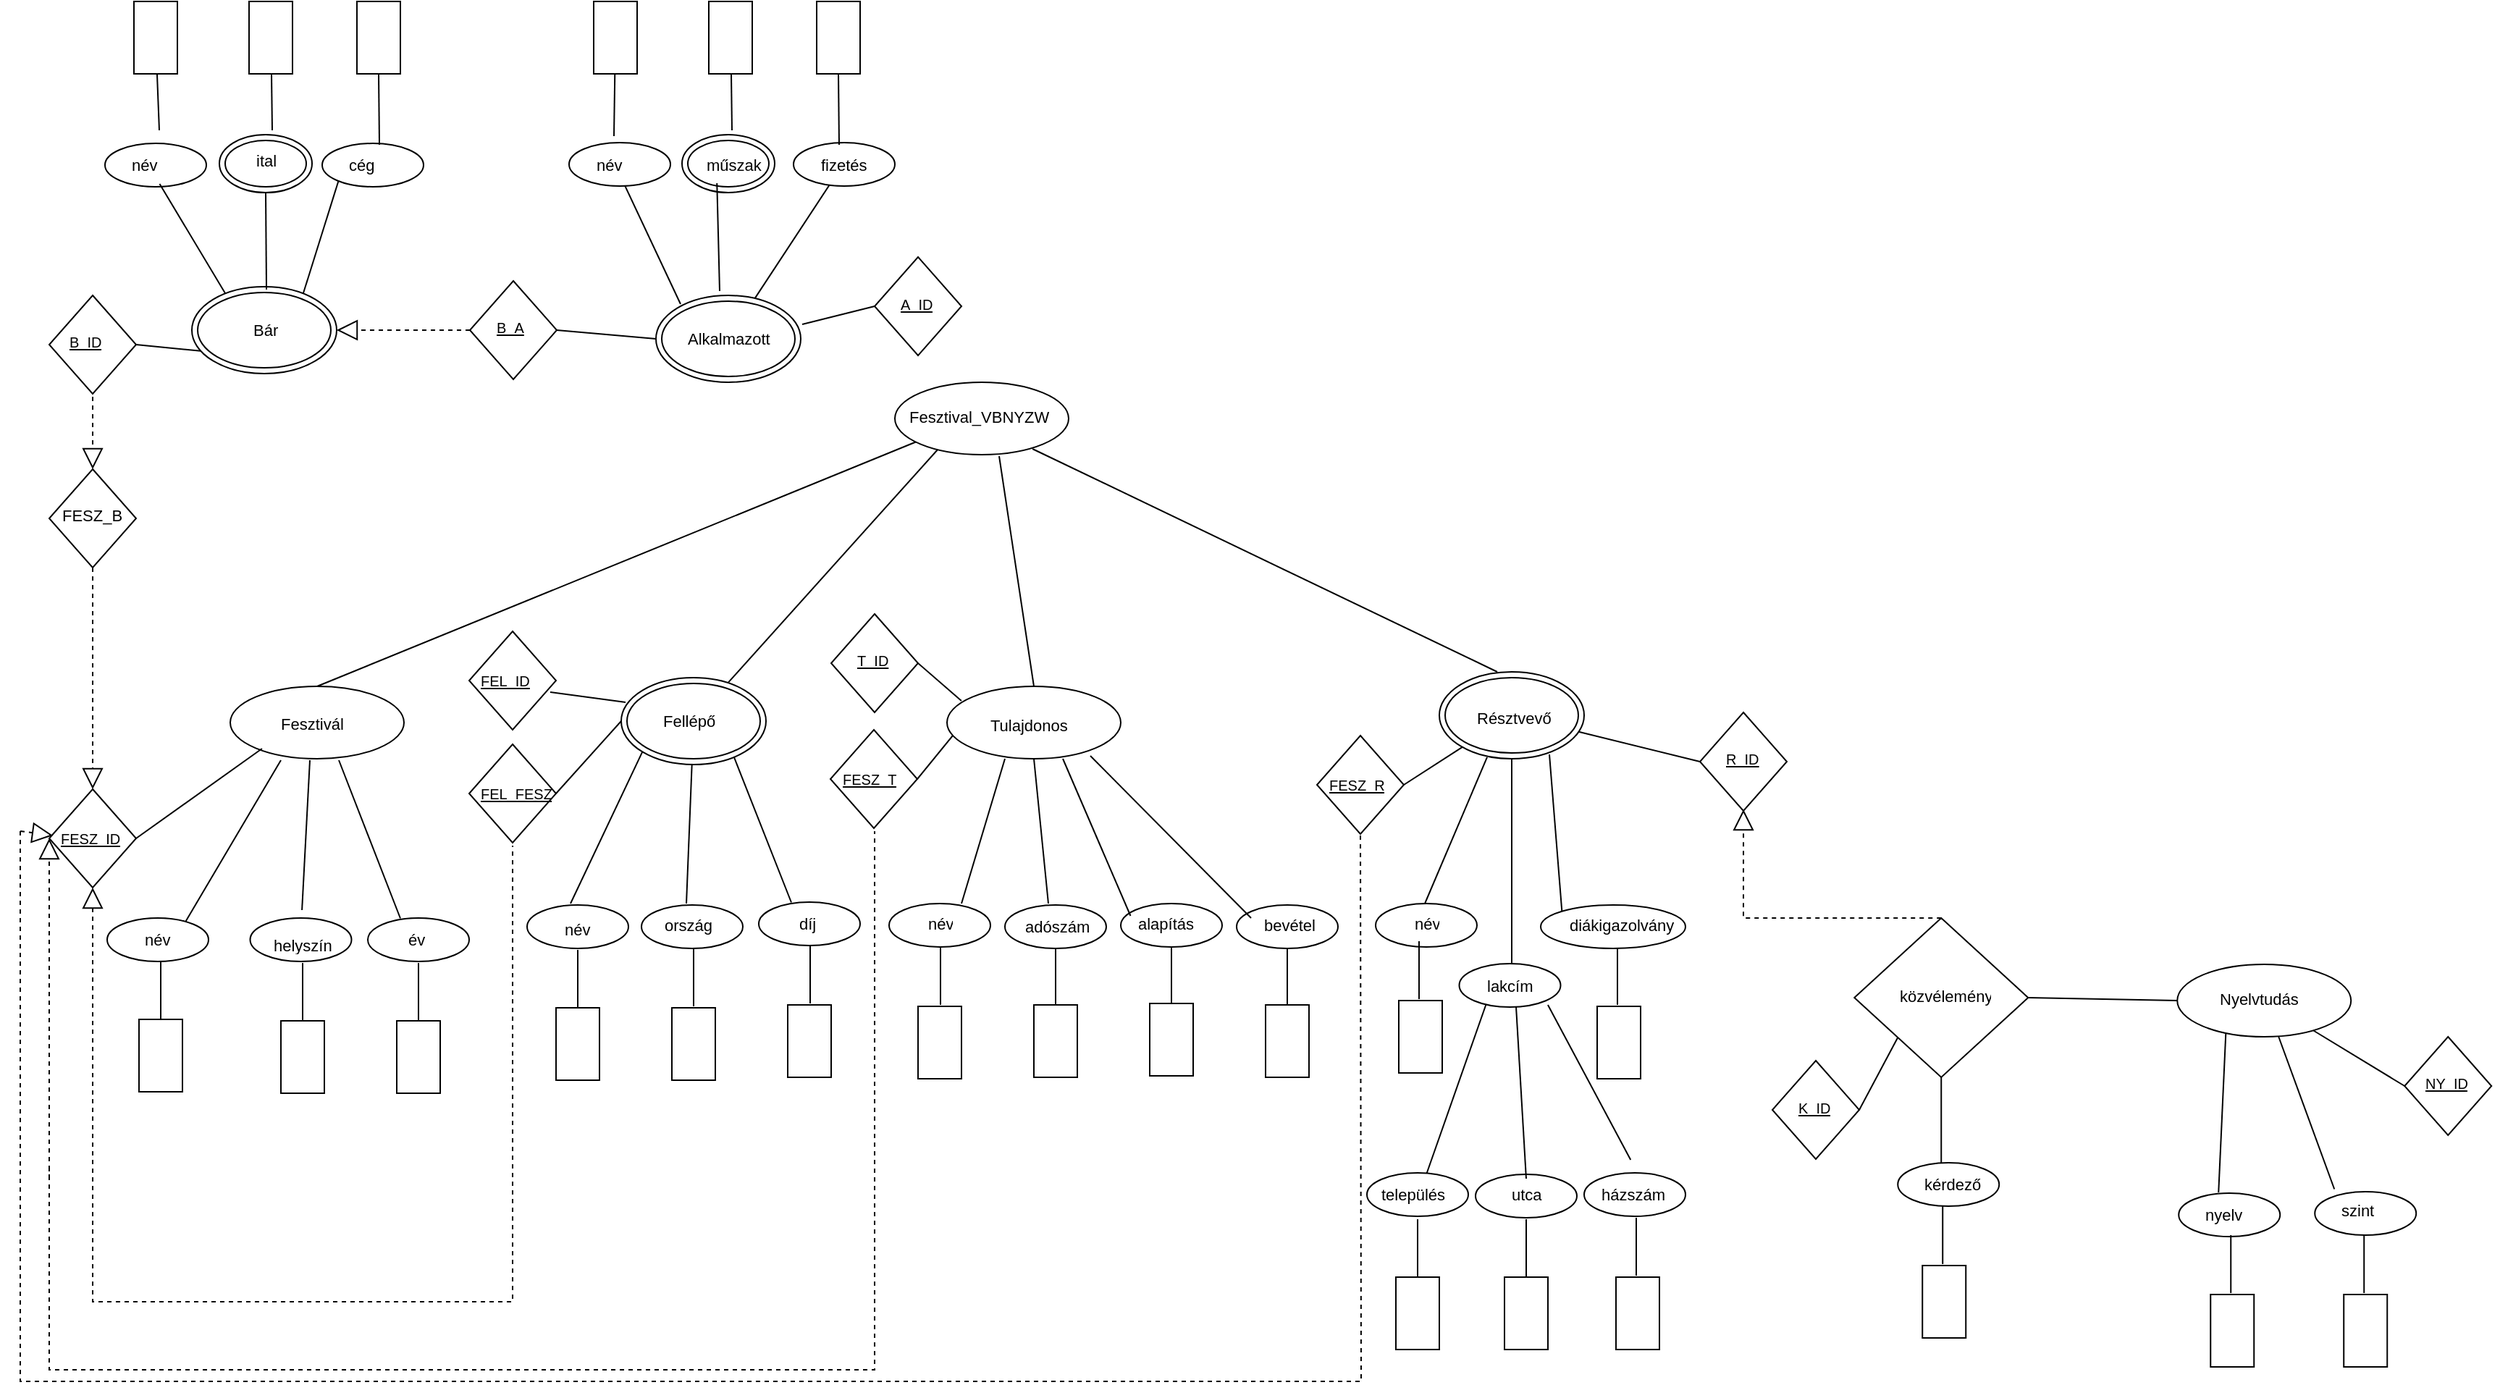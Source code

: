 <mxfile version="22.0.8" type="google">
  <diagram id="C5RBs43oDa-KdzZeNtuy" name="Page-1">
    <mxGraphModel grid="1" page="1" gridSize="10" guides="1" tooltips="1" connect="1" arrows="1" fold="1" pageScale="1" pageWidth="827" pageHeight="1169" math="0" shadow="0">
      <root>
        <mxCell id="WIyWlLk6GJQsqaUBKTNV-0" />
        <mxCell id="WIyWlLk6GJQsqaUBKTNV-1" parent="WIyWlLk6GJQsqaUBKTNV-0" />
        <mxCell id="2iRlPU97kEJJlgAq3W9q-2" value="" style="endArrow=none;html=1;rounded=0;entryX=0.125;entryY=0.82;entryDx=0;entryDy=0;entryPerimeter=0;exitX=0.5;exitY=0;exitDx=0;exitDy=0;exitPerimeter=0;" edge="1" parent="WIyWlLk6GJQsqaUBKTNV-1" source="2iRlPU97kEJJlgAq3W9q-4" target="2iRlPU97kEJJlgAq3W9q-0">
          <mxGeometry width="50" height="50" relative="1" as="geometry">
            <mxPoint x="130" y="278" as="sourcePoint" />
            <mxPoint x="307.04" y="106" as="targetPoint" />
          </mxGeometry>
        </mxCell>
        <mxCell id="2iRlPU97kEJJlgAq3W9q-5" value="" style="endArrow=none;html=1;rounded=0;entryX=0.25;entryY=0.92;entryDx=0;entryDy=0;entryPerimeter=0;" edge="1" parent="WIyWlLk6GJQsqaUBKTNV-1" source="bgD5cLqDtki60Nd9rSZ_-83" target="2iRlPU97kEJJlgAq3W9q-0">
          <mxGeometry width="50" height="50" relative="1" as="geometry">
            <mxPoint x="172.282" y="160.797" as="sourcePoint" />
            <mxPoint x="330" y="70" as="targetPoint" />
          </mxGeometry>
        </mxCell>
        <mxCell id="2iRlPU97kEJJlgAq3W9q-9" value="" style="endArrow=none;html=1;rounded=0;entryX=0.6;entryY=1.02;entryDx=0;entryDy=0;entryPerimeter=0;exitX=0.5;exitY=0;exitDx=0;exitDy=0;exitPerimeter=0;" edge="1" parent="WIyWlLk6GJQsqaUBKTNV-1" source="2iRlPU97kEJJlgAq3W9q-8" target="2iRlPU97kEJJlgAq3W9q-0">
          <mxGeometry width="50" height="50" relative="1" as="geometry">
            <mxPoint x="440" y="270" as="sourcePoint" />
            <mxPoint x="397" y="115" as="targetPoint" />
            <Array as="points" />
          </mxGeometry>
        </mxCell>
        <mxCell id="2iRlPU97kEJJlgAq3W9q-10" value="" style="endArrow=none;html=1;rounded=0;exitX=0.5;exitY=0;exitDx=0;exitDy=0;exitPerimeter=0;entryX=0.792;entryY=0.92;entryDx=0;entryDy=0;entryPerimeter=0;" edge="1" parent="WIyWlLk6GJQsqaUBKTNV-1" target="2iRlPU97kEJJlgAq3W9q-0">
          <mxGeometry width="50" height="50" relative="1" as="geometry">
            <mxPoint x="710" y="150" as="sourcePoint" />
            <mxPoint x="410" y="100" as="targetPoint" />
          </mxGeometry>
        </mxCell>
        <mxCell id="2iRlPU97kEJJlgAq3W9q-68" value="" style="group" connectable="0" vertex="1" parent="WIyWlLk6GJQsqaUBKTNV-1">
          <mxGeometry x="294" y="-50" width="120" height="50" as="geometry" />
        </mxCell>
        <object label="" id="2iRlPU97kEJJlgAq3W9q-0">
          <mxCell style="ellipse;whiteSpace=wrap;html=1;points=[[0,0,0,0,0],[0,0.5,0,0,0],[0,1,0,0,0],[0.5,0,0,0,0],[0.5,1,0,0,0],[1,0,0,0,0],[1,0.5,0,0,0],[1,1,0,0,0]];" vertex="1" parent="2iRlPU97kEJJlgAq3W9q-68">
            <mxGeometry width="120" height="50" as="geometry" />
          </mxCell>
        </object>
        <mxCell id="2iRlPU97kEJJlgAq3W9q-15" value="&lt;h1&gt;&lt;font style=&quot;font-size: 11px; font-weight: normal;&quot;&gt;Fesztival_VBNYZW&lt;/font&gt;&lt;/h1&gt;" style="text;html=1;strokeColor=none;fillColor=none;spacing=5;spacingTop=-20;whiteSpace=wrap;overflow=hidden;rounded=0;" vertex="1" parent="2iRlPU97kEJJlgAq3W9q-68">
          <mxGeometry x="5" width="110" height="40" as="geometry" />
        </mxCell>
        <mxCell id="2iRlPU97kEJJlgAq3W9q-70" style="edgeStyle=orthogonalEdgeStyle;rounded=0;orthogonalLoop=1;jettySize=auto;html=1;exitX=0.5;exitY=1;exitDx=0;exitDy=0;" edge="1" parent="2iRlPU97kEJJlgAq3W9q-68" source="2iRlPU97kEJJlgAq3W9q-15" target="2iRlPU97kEJJlgAq3W9q-15">
          <mxGeometry relative="1" as="geometry" />
        </mxCell>
        <mxCell id="2iRlPU97kEJJlgAq3W9q-149" value="" style="endArrow=none;dashed=1;html=1;rounded=0;" edge="1" parent="WIyWlLk6GJQsqaUBKTNV-1">
          <mxGeometry width="50" height="50" relative="1" as="geometry">
            <mxPoint x="-260" y="475" as="sourcePoint" />
            <mxPoint x="30" y="270" as="targetPoint" />
            <Array as="points">
              <mxPoint x="-260" y="585" />
              <mxPoint x="30" y="585" />
            </Array>
          </mxGeometry>
        </mxCell>
        <mxCell id="2iRlPU97kEJJlgAq3W9q-153" value="" style="endArrow=none;dashed=1;html=1;rounded=0;" edge="1" parent="WIyWlLk6GJQsqaUBKTNV-1">
          <mxGeometry width="50" height="50" relative="1" as="geometry">
            <mxPoint x="-290" y="492" as="sourcePoint" />
            <mxPoint x="280" y="260" as="targetPoint" />
            <Array as="points">
              <mxPoint x="-290" y="632" />
              <mxPoint x="280" y="632" />
            </Array>
          </mxGeometry>
        </mxCell>
        <mxCell id="2iRlPU97kEJJlgAq3W9q-169" value="" style="group" connectable="0" vertex="1" parent="WIyWlLk6GJQsqaUBKTNV-1">
          <mxGeometry x="626" y="301" width="70" height="39" as="geometry" />
        </mxCell>
        <object label="" id="2iRlPU97kEJJlgAq3W9q-170">
          <mxCell style="ellipse;whiteSpace=wrap;html=1;points=[[0,0,0,0,0],[0,0.5,0,0,0],[0,1,0,0,0],[0.5,0,0,0,0],[0.5,1,0,0,0],[1,0,0,0,0],[1,0.5,0,0,0],[1,1,0,0,0]];" vertex="1" parent="2iRlPU97kEJJlgAq3W9q-169">
            <mxGeometry y="9" width="70" height="30" as="geometry" />
          </mxCell>
        </object>
        <mxCell id="2iRlPU97kEJJlgAq3W9q-171" value="&lt;h1&gt;&lt;span style=&quot;font-size: 11px; font-weight: 400;&quot;&gt;név&lt;/span&gt;&lt;/h1&gt;" style="text;html=1;strokeColor=none;fillColor=none;spacing=5;spacingTop=-20;whiteSpace=wrap;overflow=hidden;rounded=0;" vertex="1" parent="2iRlPU97kEJJlgAq3W9q-169">
          <mxGeometry x="21.5" y="-1" width="25" height="37" as="geometry" />
        </mxCell>
        <mxCell id="2iRlPU97kEJJlgAq3W9q-184" value="" style="group" connectable="0" vertex="1" parent="WIyWlLk6GJQsqaUBKTNV-1">
          <mxGeometry x="850" y="178" width="64.5" height="68" as="geometry" />
        </mxCell>
        <mxCell id="2iRlPU97kEJJlgAq3W9q-185" value="" style="rhombus;whiteSpace=wrap;html=1;" vertex="1" parent="2iRlPU97kEJJlgAq3W9q-184">
          <mxGeometry width="60" height="68" as="geometry" />
        </mxCell>
        <mxCell id="2iRlPU97kEJJlgAq3W9q-186" value="&lt;h1 style=&quot;font-size: 10px;&quot;&gt;&lt;span style=&quot;font-size: 10px; font-weight: 400;&quot;&gt;&lt;u&gt;R_ID&lt;/u&gt;&lt;/span&gt;&lt;/h1&gt;" style="text;html=1;strokeColor=none;fillColor=none;spacing=5;spacingTop=-20;whiteSpace=wrap;overflow=hidden;rounded=0;fontSize=10;" vertex="1" parent="2iRlPU97kEJJlgAq3W9q-184">
          <mxGeometry x="13" y="30" width="33.75" height="8" as="geometry" />
        </mxCell>
        <mxCell id="2iRlPU97kEJJlgAq3W9q-210" value="" style="group" connectable="0" vertex="1" parent="WIyWlLk6GJQsqaUBKTNV-1">
          <mxGeometry x="600" y="359" width="220" height="168" as="geometry" />
        </mxCell>
        <mxCell id="2iRlPU97kEJJlgAq3W9q-191" value="" style="group" connectable="0" vertex="1" parent="2iRlPU97kEJJlgAq3W9q-210">
          <mxGeometry x="170" y="128" width="70" height="39" as="geometry" />
        </mxCell>
        <object label="" id="2iRlPU97kEJJlgAq3W9q-192">
          <mxCell style="ellipse;whiteSpace=wrap;html=1;points=[[0,0,0,0,0],[0,0.5,0,0,0],[0,1,0,0,0],[0.5,0,0,0,0],[0.5,1,0,0,0],[1,0,0,0,0],[1,0.5,0,0,0],[1,1,0,0,0]];" vertex="1" parent="2iRlPU97kEJJlgAq3W9q-191">
            <mxGeometry y="9" width="70" height="30" as="geometry" />
          </mxCell>
        </object>
        <mxCell id="2iRlPU97kEJJlgAq3W9q-193" value="&lt;h1&gt;&lt;span style=&quot;font-size: 11px; font-weight: 400;&quot;&gt;házszám&lt;/span&gt;&lt;/h1&gt;" style="text;html=1;strokeColor=none;fillColor=none;spacing=5;spacingTop=-20;whiteSpace=wrap;overflow=hidden;rounded=0;" vertex="1" parent="2iRlPU97kEJJlgAq3W9q-191">
          <mxGeometry x="7" width="70" height="37" as="geometry" />
        </mxCell>
        <mxCell id="2iRlPU97kEJJlgAq3W9q-197" value="" style="group" connectable="0" vertex="1" parent="2iRlPU97kEJJlgAq3W9q-210">
          <mxGeometry x="95" y="128" width="70" height="40" as="geometry" />
        </mxCell>
        <object label="" id="2iRlPU97kEJJlgAq3W9q-198">
          <mxCell style="ellipse;whiteSpace=wrap;html=1;points=[[0,0,0,0,0],[0,0.5,0,0,0],[0,1,0,0,0],[0.5,0,0,0,0],[0.5,1,0,0,0],[1,0,0,0,0],[1,0.5,0,0,0],[1,1,0,0,0]];" vertex="1" parent="2iRlPU97kEJJlgAq3W9q-197">
            <mxGeometry y="10" width="70" height="30" as="geometry" />
          </mxCell>
        </object>
        <mxCell id="2iRlPU97kEJJlgAq3W9q-204" value="" style="endArrow=none;html=1;rounded=0;entryX=0;entryY=1;entryDx=0;entryDy=0;" edge="1" parent="2iRlPU97kEJJlgAq3W9q-210">
          <mxGeometry width="50" height="50" relative="1" as="geometry">
            <mxPoint x="60" y="141" as="sourcePoint" />
            <mxPoint x="102.5" y="20" as="targetPoint" />
          </mxGeometry>
        </mxCell>
        <mxCell id="2iRlPU97kEJJlgAq3W9q-205" value="" style="endArrow=none;html=1;rounded=0;entryX=0.357;entryY=1.027;entryDx=0;entryDy=0;entryPerimeter=0;" edge="1" parent="2iRlPU97kEJJlgAq3W9q-210" target="bgD5cLqDtki60Nd9rSZ_-99">
          <mxGeometry width="50" height="50" relative="1" as="geometry">
            <mxPoint x="130" y="141" as="sourcePoint" />
            <mxPoint x="114.375" y="20" as="targetPoint" />
          </mxGeometry>
        </mxCell>
        <mxCell id="2iRlPU97kEJJlgAq3W9q-206" value="" style="endArrow=none;html=1;rounded=0;entryX=0.671;entryY=1;entryDx=0;entryDy=0;entryPerimeter=0;" edge="1" parent="2iRlPU97kEJJlgAq3W9q-210" source="2iRlPU97kEJJlgAq3W9q-193" target="bgD5cLqDtki60Nd9rSZ_-99">
          <mxGeometry width="50" height="50" relative="1" as="geometry">
            <mxPoint x="170" y="138" as="sourcePoint" />
            <mxPoint x="126.25" y="20" as="targetPoint" />
          </mxGeometry>
        </mxCell>
        <mxCell id="2iRlPU97kEJJlgAq3W9q-207" value="" style="group" connectable="0" vertex="1" parent="2iRlPU97kEJJlgAq3W9q-210">
          <mxGeometry x="20" y="128" width="70" height="39" as="geometry" />
        </mxCell>
        <object label="" id="2iRlPU97kEJJlgAq3W9q-195">
          <mxCell style="ellipse;whiteSpace=wrap;html=1;points=[[0,0,0,0,0],[0,0.5,0,0,0],[0,1,0,0,0],[0.5,0,0,0,0],[0.5,1,0,0,0],[1,0,0,0,0],[1,0.5,0,0,0],[1,1,0,0,0]];container=0;" vertex="1" parent="2iRlPU97kEJJlgAq3W9q-207">
            <mxGeometry y="9" width="70" height="30" as="geometry" />
          </mxCell>
        </object>
        <mxCell id="2iRlPU97kEJJlgAq3W9q-196" value="&lt;h1&gt;&lt;span style=&quot;font-size: 11px; font-weight: 400;&quot;&gt;település&lt;/span&gt;&lt;/h1&gt;" style="text;html=1;strokeColor=none;fillColor=none;spacing=5;spacingTop=-20;whiteSpace=wrap;overflow=hidden;rounded=0;container=0;" vertex="1" parent="2iRlPU97kEJJlgAq3W9q-207">
          <mxGeometry x="5" width="60" height="37" as="geometry" />
        </mxCell>
        <mxCell id="2iRlPU97kEJJlgAq3W9q-199" value="&lt;h1&gt;&lt;span style=&quot;font-size: 11px; font-weight: 400;&quot;&gt;utca&lt;/span&gt;&lt;/h1&gt;" style="text;html=1;strokeColor=none;fillColor=none;spacing=5;spacingTop=-20;whiteSpace=wrap;overflow=hidden;rounded=0;" vertex="1" parent="2iRlPU97kEJJlgAq3W9q-210">
          <mxGeometry x="115" y="128" width="47.5" height="40" as="geometry" />
        </mxCell>
        <mxCell id="bgD5cLqDtki60Nd9rSZ_-62" value="" style="group" connectable="0" vertex="1" parent="2iRlPU97kEJJlgAq3W9q-210">
          <mxGeometry x="40" y="-20" width="30" height="90" as="geometry" />
        </mxCell>
        <mxCell id="bgD5cLqDtki60Nd9rSZ_-63" value="" style="endArrow=none;html=1;rounded=0;" edge="1" parent="bgD5cLqDtki60Nd9rSZ_-62">
          <mxGeometry width="50" height="50" relative="1" as="geometry">
            <mxPoint x="16" y="37" as="sourcePoint" />
            <mxPoint x="16" y="-3" as="targetPoint" />
          </mxGeometry>
        </mxCell>
        <mxCell id="bgD5cLqDtki60Nd9rSZ_-64" value="" style="rounded=0;whiteSpace=wrap;html=1;direction=south;" vertex="1" parent="bgD5cLqDtki60Nd9rSZ_-62">
          <mxGeometry x="2" y="38" width="30" height="50" as="geometry" />
        </mxCell>
        <mxCell id="bgD5cLqDtki60Nd9rSZ_-65" value="" style="group" connectable="0" vertex="1" parent="2iRlPU97kEJJlgAq3W9q-210">
          <mxGeometry x="177" y="-16" width="30" height="90" as="geometry" />
        </mxCell>
        <mxCell id="bgD5cLqDtki60Nd9rSZ_-66" value="" style="endArrow=none;html=1;rounded=0;" edge="1" parent="bgD5cLqDtki60Nd9rSZ_-65">
          <mxGeometry width="50" height="50" relative="1" as="geometry">
            <mxPoint x="16" y="37" as="sourcePoint" />
            <mxPoint x="16" y="-3" as="targetPoint" />
          </mxGeometry>
        </mxCell>
        <mxCell id="bgD5cLqDtki60Nd9rSZ_-67" value="" style="rounded=0;whiteSpace=wrap;html=1;direction=south;" vertex="1" parent="bgD5cLqDtki60Nd9rSZ_-65">
          <mxGeometry x="2" y="38" width="30" height="50" as="geometry" />
        </mxCell>
        <mxCell id="bgD5cLqDtki60Nd9rSZ_-96" value="" style="group" connectable="0" vertex="1" parent="2iRlPU97kEJJlgAq3W9q-210">
          <mxGeometry x="83.75" y="10.5" width="76.25" height="39" as="geometry" />
        </mxCell>
        <object label="" id="bgD5cLqDtki60Nd9rSZ_-97">
          <mxCell style="ellipse;whiteSpace=wrap;html=1;points=[[0,0,0,0,0],[0,0.5,0,0,0],[0,1,0,0,0],[0.5,0,0,0,0],[0.5,1,0,0,0],[1,0,0,0,0],[1,0.5,0,0,0],[1,1,0,0,0]];" vertex="1" parent="bgD5cLqDtki60Nd9rSZ_-96">
            <mxGeometry y="-18" width="70" height="30" as="geometry" />
          </mxCell>
        </object>
        <mxCell id="bgD5cLqDtki60Nd9rSZ_-99" value="&lt;h1&gt;&lt;span style=&quot;font-size: 11px; font-weight: 400;&quot;&gt;lakcím&lt;/span&gt;&lt;/h1&gt;" style="text;html=1;strokeColor=none;fillColor=none;spacing=5;spacingTop=-20;whiteSpace=wrap;overflow=hidden;rounded=0;" vertex="1" parent="bgD5cLqDtki60Nd9rSZ_-96">
          <mxGeometry x="14.25" y="-26.5" width="70" height="37" as="geometry" />
        </mxCell>
        <mxCell id="2iRlPU97kEJJlgAq3W9q-211" value="" style="endArrow=none;html=1;rounded=0;exitX=0;exitY=0.5;exitDx=0;exitDy=0;" edge="1" parent="WIyWlLk6GJQsqaUBKTNV-1" source="2iRlPU97kEJJlgAq3W9q-185" target="bgD5cLqDtki60Nd9rSZ_-92">
          <mxGeometry width="50" height="50" relative="1" as="geometry">
            <mxPoint x="640" y="150.98" as="sourcePoint" />
            <mxPoint x="679" y="100.0" as="targetPoint" />
          </mxGeometry>
        </mxCell>
        <mxCell id="2iRlPU97kEJJlgAq3W9q-212" value="" style="endArrow=none;html=1;rounded=0;entryX=0.33;entryY=0.983;entryDx=0;entryDy=0;entryPerimeter=0;" edge="1" parent="WIyWlLk6GJQsqaUBKTNV-1" target="bgD5cLqDtki60Nd9rSZ_-92">
          <mxGeometry width="50" height="50" relative="1" as="geometry">
            <mxPoint x="660" y="310" as="sourcePoint" />
            <mxPoint x="710" y="200" as="targetPoint" />
          </mxGeometry>
        </mxCell>
        <mxCell id="2iRlPU97kEJJlgAq3W9q-213" value="" style="endArrow=none;html=1;rounded=0;entryX=0.76;entryY=0.95;entryDx=0;entryDy=0;entryPerimeter=0;exitX=0;exitY=0.5;exitDx=0;exitDy=0;" edge="1" parent="WIyWlLk6GJQsqaUBKTNV-1" source="2iRlPU97kEJJlgAq3W9q-183" target="bgD5cLqDtki60Nd9rSZ_-92">
          <mxGeometry width="50" height="50" relative="1" as="geometry">
            <mxPoint x="750" y="310" as="sourcePoint" />
            <mxPoint x="724.04" y="198" as="targetPoint" />
          </mxGeometry>
        </mxCell>
        <mxCell id="2iRlPU97kEJJlgAq3W9q-214" value="" style="endArrow=none;html=1;rounded=0;entryX=0.5;entryY=1;entryDx=0;entryDy=0;exitX=0.5;exitY=0;exitDx=0;exitDy=0;exitPerimeter=0;" edge="1" parent="WIyWlLk6GJQsqaUBKTNV-1" target="bgD5cLqDtki60Nd9rSZ_-92">
          <mxGeometry width="50" height="50" relative="1" as="geometry">
            <mxPoint x="720" y="351" as="sourcePoint" />
            <mxPoint x="717" y="200" as="targetPoint" />
          </mxGeometry>
        </mxCell>
        <mxCell id="2iRlPU97kEJJlgAq3W9q-263" value="" style="group" connectable="0" vertex="1" parent="WIyWlLk6GJQsqaUBKTNV-1">
          <mxGeometry x="710" y="301" width="100" height="40" as="geometry" />
        </mxCell>
        <object label="" id="2iRlPU97kEJJlgAq3W9q-182">
          <mxCell style="ellipse;whiteSpace=wrap;html=1;points=[[0,0,0,0,0],[0,0.5,0,0,0],[0,1,0,0,0],[0.5,0,0,0,0],[0.5,1,0,0,0],[1,0,0,0,0],[1,0.5,0,0,0],[1,1,0,0,0]];" vertex="1" parent="2iRlPU97kEJJlgAq3W9q-263">
            <mxGeometry x="30" y="10" width="100" height="30" as="geometry" />
          </mxCell>
        </object>
        <mxCell id="2iRlPU97kEJJlgAq3W9q-183" value="&lt;h1&gt;&lt;span style=&quot;font-size: 11px; font-weight: 400;&quot;&gt;diákigazolvány&lt;/span&gt;&lt;/h1&gt;" style="text;html=1;strokeColor=none;fillColor=none;spacing=5;spacingTop=-20;whiteSpace=wrap;overflow=hidden;rounded=0;" vertex="1" parent="2iRlPU97kEJJlgAq3W9q-263">
          <mxGeometry x="45" width="85" height="37" as="geometry" />
        </mxCell>
        <mxCell id="bgD5cLqDtki60Nd9rSZ_-20" value="" style="group" connectable="0" vertex="1" parent="WIyWlLk6GJQsqaUBKTNV-1">
          <mxGeometry x="60" y="342" width="30" height="90" as="geometry" />
        </mxCell>
        <mxCell id="bgD5cLqDtki60Nd9rSZ_-21" value="" style="endArrow=none;html=1;rounded=0;" edge="1" parent="bgD5cLqDtki60Nd9rSZ_-20">
          <mxGeometry width="50" height="50" relative="1" as="geometry">
            <mxPoint x="15" y="40" as="sourcePoint" />
            <mxPoint x="15" as="targetPoint" />
          </mxGeometry>
        </mxCell>
        <mxCell id="bgD5cLqDtki60Nd9rSZ_-22" value="" style="rounded=0;whiteSpace=wrap;html=1;direction=south;" vertex="1" parent="bgD5cLqDtki60Nd9rSZ_-20">
          <mxGeometry y="40" width="30" height="50" as="geometry" />
        </mxCell>
        <mxCell id="bgD5cLqDtki60Nd9rSZ_-26" value="" style="rounded=0;whiteSpace=wrap;html=1;direction=south;" vertex="1" parent="WIyWlLk6GJQsqaUBKTNV-1">
          <mxGeometry x="140" y="382" width="30" height="50" as="geometry" />
        </mxCell>
        <mxCell id="bgD5cLqDtki60Nd9rSZ_-24" value="" style="group" connectable="0" vertex="1" parent="WIyWlLk6GJQsqaUBKTNV-1">
          <mxGeometry x="140" y="341" width="30" height="90" as="geometry" />
        </mxCell>
        <mxCell id="bgD5cLqDtki60Nd9rSZ_-25" value="" style="endArrow=none;html=1;rounded=0;" edge="1" parent="bgD5cLqDtki60Nd9rSZ_-24">
          <mxGeometry width="50" height="50" relative="1" as="geometry">
            <mxPoint x="15" y="40" as="sourcePoint" />
            <mxPoint x="15" as="targetPoint" />
          </mxGeometry>
        </mxCell>
        <mxCell id="bgD5cLqDtki60Nd9rSZ_-30" value="" style="rounded=0;whiteSpace=wrap;html=1;direction=south;" vertex="1" parent="WIyWlLk6GJQsqaUBKTNV-1">
          <mxGeometry x="220" y="380" width="30" height="50" as="geometry" />
        </mxCell>
        <mxCell id="bgD5cLqDtki60Nd9rSZ_-29" value="" style="endArrow=none;html=1;rounded=0;" edge="1" parent="WIyWlLk6GJQsqaUBKTNV-1">
          <mxGeometry width="50" height="50" relative="1" as="geometry">
            <mxPoint x="235.5" y="379" as="sourcePoint" />
            <mxPoint x="235.5" y="339" as="targetPoint" />
          </mxGeometry>
        </mxCell>
        <mxCell id="bgD5cLqDtki60Nd9rSZ_-31" value="" style="rounded=0;whiteSpace=wrap;html=1;direction=south;" vertex="1" parent="WIyWlLk6GJQsqaUBKTNV-1">
          <mxGeometry x="310" y="381" width="30" height="50" as="geometry" />
        </mxCell>
        <mxCell id="bgD5cLqDtki60Nd9rSZ_-32" value="" style="endArrow=none;html=1;rounded=0;" edge="1" parent="WIyWlLk6GJQsqaUBKTNV-1">
          <mxGeometry width="50" height="50" relative="1" as="geometry">
            <mxPoint x="325.5" y="380" as="sourcePoint" />
            <mxPoint x="325.5" y="340" as="targetPoint" />
          </mxGeometry>
        </mxCell>
        <mxCell id="bgD5cLqDtki60Nd9rSZ_-44" value="" style="group" connectable="0" vertex="1" parent="WIyWlLk6GJQsqaUBKTNV-1">
          <mxGeometry x="470" y="339" width="30" height="90" as="geometry" />
        </mxCell>
        <mxCell id="bgD5cLqDtki60Nd9rSZ_-45" value="" style="endArrow=none;html=1;rounded=0;" edge="1" parent="bgD5cLqDtki60Nd9rSZ_-44">
          <mxGeometry width="50" height="50" relative="1" as="geometry">
            <mxPoint x="15" y="40" as="sourcePoint" />
            <mxPoint x="15" as="targetPoint" />
          </mxGeometry>
        </mxCell>
        <mxCell id="bgD5cLqDtki60Nd9rSZ_-46" value="" style="rounded=0;whiteSpace=wrap;html=1;direction=south;" vertex="1" parent="bgD5cLqDtki60Nd9rSZ_-44">
          <mxGeometry y="40" width="30" height="50" as="geometry" />
        </mxCell>
        <mxCell id="bgD5cLqDtki60Nd9rSZ_-47" value="" style="group" connectable="0" vertex="1" parent="WIyWlLk6GJQsqaUBKTNV-1">
          <mxGeometry x="390" y="340" width="30" height="90" as="geometry" />
        </mxCell>
        <mxCell id="bgD5cLqDtki60Nd9rSZ_-48" value="" style="endArrow=none;html=1;rounded=0;" edge="1" parent="bgD5cLqDtki60Nd9rSZ_-47">
          <mxGeometry width="50" height="50" relative="1" as="geometry">
            <mxPoint x="15" y="40" as="sourcePoint" />
            <mxPoint x="15" as="targetPoint" />
          </mxGeometry>
        </mxCell>
        <mxCell id="bgD5cLqDtki60Nd9rSZ_-49" value="" style="rounded=0;whiteSpace=wrap;html=1;direction=south;" vertex="1" parent="bgD5cLqDtki60Nd9rSZ_-47">
          <mxGeometry y="40" width="30" height="50" as="geometry" />
        </mxCell>
        <mxCell id="bgD5cLqDtki60Nd9rSZ_-50" value="" style="group" connectable="0" vertex="1" parent="WIyWlLk6GJQsqaUBKTNV-1">
          <mxGeometry x="550" y="340" width="30" height="90" as="geometry" />
        </mxCell>
        <mxCell id="bgD5cLqDtki60Nd9rSZ_-51" value="" style="endArrow=none;html=1;rounded=0;" edge="1" parent="bgD5cLqDtki60Nd9rSZ_-50">
          <mxGeometry width="50" height="50" relative="1" as="geometry">
            <mxPoint x="15" y="40" as="sourcePoint" />
            <mxPoint x="15" as="targetPoint" />
          </mxGeometry>
        </mxCell>
        <mxCell id="bgD5cLqDtki60Nd9rSZ_-52" value="" style="rounded=0;whiteSpace=wrap;html=1;direction=south;" vertex="1" parent="bgD5cLqDtki60Nd9rSZ_-50">
          <mxGeometry y="40" width="30" height="50" as="geometry" />
        </mxCell>
        <mxCell id="bgD5cLqDtki60Nd9rSZ_-53" value="" style="group" connectable="0" vertex="1" parent="WIyWlLk6GJQsqaUBKTNV-1">
          <mxGeometry x="640" y="528" width="30" height="90" as="geometry" />
        </mxCell>
        <mxCell id="bgD5cLqDtki60Nd9rSZ_-54" value="" style="endArrow=none;html=1;rounded=0;" edge="1" parent="bgD5cLqDtki60Nd9rSZ_-53">
          <mxGeometry width="50" height="50" relative="1" as="geometry">
            <mxPoint x="15" y="40" as="sourcePoint" />
            <mxPoint x="15" as="targetPoint" />
          </mxGeometry>
        </mxCell>
        <mxCell id="bgD5cLqDtki60Nd9rSZ_-55" value="" style="rounded=0;whiteSpace=wrap;html=1;direction=south;" vertex="1" parent="bgD5cLqDtki60Nd9rSZ_-53">
          <mxGeometry y="40" width="30" height="50" as="geometry" />
        </mxCell>
        <mxCell id="bgD5cLqDtki60Nd9rSZ_-56" value="" style="group" connectable="0" vertex="1" parent="WIyWlLk6GJQsqaUBKTNV-1">
          <mxGeometry x="715" y="528" width="30" height="90" as="geometry" />
        </mxCell>
        <mxCell id="bgD5cLqDtki60Nd9rSZ_-57" value="" style="endArrow=none;html=1;rounded=0;" edge="1" parent="bgD5cLqDtki60Nd9rSZ_-56">
          <mxGeometry width="50" height="50" relative="1" as="geometry">
            <mxPoint x="15" y="40" as="sourcePoint" />
            <mxPoint x="15" as="targetPoint" />
          </mxGeometry>
        </mxCell>
        <mxCell id="bgD5cLqDtki60Nd9rSZ_-58" value="" style="rounded=0;whiteSpace=wrap;html=1;direction=south;" vertex="1" parent="bgD5cLqDtki60Nd9rSZ_-56">
          <mxGeometry y="40" width="30" height="50" as="geometry" />
        </mxCell>
        <mxCell id="bgD5cLqDtki60Nd9rSZ_-59" value="" style="group" connectable="0" vertex="1" parent="WIyWlLk6GJQsqaUBKTNV-1">
          <mxGeometry x="790" y="530" width="30" height="90" as="geometry" />
        </mxCell>
        <mxCell id="bgD5cLqDtki60Nd9rSZ_-60" value="" style="endArrow=none;html=1;rounded=0;" edge="1" parent="bgD5cLqDtki60Nd9rSZ_-59">
          <mxGeometry width="50" height="50" relative="1" as="geometry">
            <mxPoint x="16" y="37" as="sourcePoint" />
            <mxPoint x="16" y="-3" as="targetPoint" />
          </mxGeometry>
        </mxCell>
        <mxCell id="bgD5cLqDtki60Nd9rSZ_-61" value="" style="rounded=0;whiteSpace=wrap;html=1;direction=south;" vertex="1" parent="bgD5cLqDtki60Nd9rSZ_-59">
          <mxGeometry x="2" y="38" width="30" height="50" as="geometry" />
        </mxCell>
        <mxCell id="bgD5cLqDtki60Nd9rSZ_-78" value="" style="group" connectable="0" vertex="1" parent="WIyWlLk6GJQsqaUBKTNV-1">
          <mxGeometry x="-290" y="160" width="290" height="281" as="geometry" />
        </mxCell>
        <mxCell id="bgD5cLqDtki60Nd9rSZ_-3" value="" style="group" connectable="0" vertex="1" parent="bgD5cLqDtki60Nd9rSZ_-78">
          <mxGeometry x="62" y="190" width="30" height="90" as="geometry" />
        </mxCell>
        <mxCell id="bgD5cLqDtki60Nd9rSZ_-1" value="" style="endArrow=none;html=1;rounded=0;" edge="1" parent="bgD5cLqDtki60Nd9rSZ_-3">
          <mxGeometry width="50" height="50" relative="1" as="geometry">
            <mxPoint x="15" y="40" as="sourcePoint" />
            <mxPoint x="15" as="targetPoint" />
          </mxGeometry>
        </mxCell>
        <mxCell id="bgD5cLqDtki60Nd9rSZ_-2" value="" style="rounded=0;whiteSpace=wrap;html=1;direction=south;" vertex="1" parent="bgD5cLqDtki60Nd9rSZ_-3">
          <mxGeometry y="40" width="30" height="50" as="geometry" />
        </mxCell>
        <mxCell id="bgD5cLqDtki60Nd9rSZ_-5" value="" style="group" connectable="0" vertex="1" parent="bgD5cLqDtki60Nd9rSZ_-78">
          <mxGeometry x="160" y="191" width="30" height="90" as="geometry" />
        </mxCell>
        <mxCell id="bgD5cLqDtki60Nd9rSZ_-6" value="" style="endArrow=none;html=1;rounded=0;" edge="1" parent="bgD5cLqDtki60Nd9rSZ_-5">
          <mxGeometry width="50" height="50" relative="1" as="geometry">
            <mxPoint x="15" y="40" as="sourcePoint" />
            <mxPoint x="15" as="targetPoint" />
          </mxGeometry>
        </mxCell>
        <mxCell id="bgD5cLqDtki60Nd9rSZ_-7" value="" style="rounded=0;whiteSpace=wrap;html=1;direction=south;" vertex="1" parent="bgD5cLqDtki60Nd9rSZ_-5">
          <mxGeometry y="40" width="30" height="50" as="geometry" />
        </mxCell>
        <mxCell id="bgD5cLqDtki60Nd9rSZ_-11" value="" style="group" connectable="0" vertex="1" parent="bgD5cLqDtki60Nd9rSZ_-78">
          <mxGeometry x="240" y="191" width="30" height="90" as="geometry" />
        </mxCell>
        <mxCell id="bgD5cLqDtki60Nd9rSZ_-12" value="" style="endArrow=none;html=1;rounded=0;" edge="1" parent="bgD5cLqDtki60Nd9rSZ_-11">
          <mxGeometry width="50" height="50" relative="1" as="geometry">
            <mxPoint x="15" y="40" as="sourcePoint" />
            <mxPoint x="15" as="targetPoint" />
          </mxGeometry>
        </mxCell>
        <mxCell id="bgD5cLqDtki60Nd9rSZ_-13" value="" style="rounded=0;whiteSpace=wrap;html=1;direction=south;" vertex="1" parent="bgD5cLqDtki60Nd9rSZ_-11">
          <mxGeometry y="40" width="30" height="50" as="geometry" />
        </mxCell>
        <mxCell id="2iRlPU97kEJJlgAq3W9q-51" value="" style="group" connectable="0" vertex="1" parent="bgD5cLqDtki60Nd9rSZ_-78">
          <mxGeometry x="125" width="120" height="50" as="geometry" />
        </mxCell>
        <object label="" id="2iRlPU97kEJJlgAq3W9q-4">
          <mxCell style="ellipse;whiteSpace=wrap;html=1;points=[[0,0,0,0,0],[0,0.5,0,0,0],[0,1,0,0,0],[0.5,0,0,0,0],[0.5,1,0,0,0],[1,0,0,0,0],[1,0.5,0,0,0],[1,1,0,0,0]];" vertex="1" parent="2iRlPU97kEJJlgAq3W9q-51">
            <mxGeometry width="120" height="50" as="geometry" />
          </mxCell>
        </object>
        <mxCell id="2iRlPU97kEJJlgAq3W9q-16" value="&lt;h1&gt;&lt;font style=&quot;font-size: 11px; font-weight: normal;&quot;&gt;Fesztivál&lt;/font&gt;&lt;/h1&gt;" style="text;html=1;strokeColor=none;fillColor=none;spacing=5;spacingTop=-20;whiteSpace=wrap;overflow=hidden;rounded=0;" vertex="1" parent="2iRlPU97kEJJlgAq3W9q-51">
          <mxGeometry x="30" y="2" width="60" height="40" as="geometry" />
        </mxCell>
        <mxCell id="2iRlPU97kEJJlgAq3W9q-57" value="" style="endArrow=none;html=1;rounded=0;entryX=0.183;entryY=0.86;entryDx=0;entryDy=0;entryPerimeter=0;exitX=1;exitY=0.5;exitDx=0;exitDy=0;" edge="1" parent="bgD5cLqDtki60Nd9rSZ_-78" source="2iRlPU97kEJJlgAq3W9q-29" target="2iRlPU97kEJJlgAq3W9q-4">
          <mxGeometry width="50" height="50" relative="1" as="geometry">
            <mxPoint x="109" y="85" as="sourcePoint" />
            <mxPoint x="168" y="84" as="targetPoint" />
          </mxGeometry>
        </mxCell>
        <mxCell id="2iRlPU97kEJJlgAq3W9q-61" value="" style="endArrow=none;html=1;rounded=0;exitX=1;exitY=0.5;exitDx=0;exitDy=0;" edge="1" parent="bgD5cLqDtki60Nd9rSZ_-78" source="2iRlPU97kEJJlgAq3W9q-78">
          <mxGeometry width="50" height="50" relative="1" as="geometry">
            <mxPoint x="56" y="85" as="sourcePoint" />
            <mxPoint x="160" y="51" as="targetPoint" />
          </mxGeometry>
        </mxCell>
        <mxCell id="2iRlPU97kEJJlgAq3W9q-62" value="" style="endArrow=none;html=1;rounded=0;" edge="1" parent="bgD5cLqDtki60Nd9rSZ_-78" source="2iRlPU97kEJJlgAq3W9q-72">
          <mxGeometry width="50" height="50" relative="1" as="geometry">
            <mxPoint x="118" y="105" as="sourcePoint" />
            <mxPoint x="180" y="51" as="targetPoint" />
          </mxGeometry>
        </mxCell>
        <mxCell id="2iRlPU97kEJJlgAq3W9q-63" value="" style="endArrow=none;html=1;rounded=0;exitX=0;exitY=0.25;exitDx=0;exitDy=0;" edge="1" parent="bgD5cLqDtki60Nd9rSZ_-78" source="2iRlPU97kEJJlgAq3W9q-44">
          <mxGeometry width="50" height="50" relative="1" as="geometry">
            <mxPoint x="210" y="101" as="sourcePoint" />
            <mxPoint x="200" y="51" as="targetPoint" />
          </mxGeometry>
        </mxCell>
        <mxCell id="2iRlPU97kEJJlgAq3W9q-66" value="" style="group" connectable="0" vertex="1" parent="bgD5cLqDtki60Nd9rSZ_-78">
          <mxGeometry y="71" width="64.5" height="68" as="geometry" />
        </mxCell>
        <mxCell id="2iRlPU97kEJJlgAq3W9q-29" value="" style="rhombus;whiteSpace=wrap;html=1;" vertex="1" parent="2iRlPU97kEJJlgAq3W9q-66">
          <mxGeometry width="60" height="68" as="geometry" />
        </mxCell>
        <mxCell id="2iRlPU97kEJJlgAq3W9q-30" value="&lt;h1 style=&quot;font-size: 10px;&quot;&gt;&lt;span style=&quot;font-size: 10px; font-weight: 400;&quot;&gt;&lt;u&gt;FESZ_ID&lt;/u&gt;&lt;/span&gt;&lt;/h1&gt;" style="text;html=1;strokeColor=none;fillColor=none;spacing=5;spacingTop=-20;whiteSpace=wrap;overflow=hidden;rounded=0;fontSize=10;" vertex="1" parent="2iRlPU97kEJJlgAq3W9q-66">
          <mxGeometry x="2.5" y="32" width="62" height="8" as="geometry" />
        </mxCell>
        <mxCell id="2iRlPU97kEJJlgAq3W9q-73" value="" style="group" connectable="0" vertex="1" parent="bgD5cLqDtki60Nd9rSZ_-78">
          <mxGeometry x="220" y="151" width="70" height="39" as="geometry" />
        </mxCell>
        <object label="" id="2iRlPU97kEJJlgAq3W9q-42">
          <mxCell style="ellipse;whiteSpace=wrap;html=1;points=[[0,0,0,0,0],[0,0.5,0,0,0],[0,1,0,0,0],[0.5,0,0,0,0],[0.5,1,0,0,0],[1,0,0,0,0],[1,0.5,0,0,0],[1,1,0,0,0]];" vertex="1" parent="2iRlPU97kEJJlgAq3W9q-73">
            <mxGeometry y="9" width="70" height="30" as="geometry" />
          </mxCell>
        </object>
        <mxCell id="2iRlPU97kEJJlgAq3W9q-44" value="&lt;h1&gt;&lt;span style=&quot;font-size: 11px; font-weight: 400;&quot;&gt;év&lt;/span&gt;&lt;/h1&gt;" style="text;html=1;strokeColor=none;fillColor=none;spacing=5;spacingTop=-20;whiteSpace=wrap;overflow=hidden;rounded=0;" vertex="1" parent="2iRlPU97kEJJlgAq3W9q-73">
          <mxGeometry x="22.5" width="25" height="37" as="geometry" />
        </mxCell>
        <mxCell id="2iRlPU97kEJJlgAq3W9q-79" value="" style="group" connectable="0" vertex="1" parent="bgD5cLqDtki60Nd9rSZ_-78">
          <mxGeometry x="40" y="151" width="70" height="39" as="geometry" />
        </mxCell>
        <object label="" id="2iRlPU97kEJJlgAq3W9q-74">
          <mxCell style="ellipse;whiteSpace=wrap;html=1;points=[[0,0,0,0,0],[0,0.5,0,0,0],[0,1,0,0,0],[0.5,0,0,0,0],[0.5,1,0,0,0],[1,0,0,0,0],[1,0.5,0,0,0],[1,1,0,0,0]];" vertex="1" parent="2iRlPU97kEJJlgAq3W9q-79">
            <mxGeometry y="9" width="70" height="30" as="geometry" />
          </mxCell>
        </object>
        <mxCell id="2iRlPU97kEJJlgAq3W9q-78" value="&lt;h1&gt;&lt;span style=&quot;font-size: 11px; font-weight: 400;&quot;&gt;név&lt;/span&gt;&lt;/h1&gt;&lt;div&gt;&lt;span style=&quot;font-size: 11px; font-weight: 400;&quot;&gt;&lt;br&gt;&lt;/span&gt;&lt;/div&gt;" style="text;html=1;strokeColor=none;fillColor=none;spacing=5;spacingTop=-20;whiteSpace=wrap;overflow=hidden;rounded=0;" vertex="1" parent="2iRlPU97kEJJlgAq3W9q-79">
          <mxGeometry x="20.5" width="29.5" height="37" as="geometry" />
        </mxCell>
        <mxCell id="2iRlPU97kEJJlgAq3W9q-80" value="" style="group" connectable="0" vertex="1" parent="bgD5cLqDtki60Nd9rSZ_-78">
          <mxGeometry x="138.75" y="150" width="70" height="40" as="geometry" />
        </mxCell>
        <object label="" id="2iRlPU97kEJJlgAq3W9q-71">
          <mxCell style="ellipse;whiteSpace=wrap;html=1;points=[[0,0,0,0,0],[0,0.5,0,0,0],[0,1,0,0,0],[0.5,0,0,0,0],[0.5,1,0,0,0],[1,0,0,0,0],[1,0.5,0,0,0],[1,1,0,0,0]];" vertex="1" parent="2iRlPU97kEJJlgAq3W9q-80">
            <mxGeometry y="10" width="70" height="30" as="geometry" />
          </mxCell>
        </object>
        <mxCell id="2iRlPU97kEJJlgAq3W9q-72" value="&lt;h1&gt;&lt;span style=&quot;font-size: 11px; font-weight: 400;&quot;&gt;helyszín&lt;/span&gt;&lt;/h1&gt;" style="text;html=1;strokeColor=none;fillColor=none;spacing=5;spacingTop=-20;whiteSpace=wrap;overflow=hidden;rounded=0;" vertex="1" parent="2iRlPU97kEJJlgAq3W9q-80">
          <mxGeometry x="11.25" y="4.5" width="47.5" height="30" as="geometry" />
        </mxCell>
        <mxCell id="bgD5cLqDtki60Nd9rSZ_-321" value="" style="endArrow=block;dashed=1;endFill=0;endSize=12;html=1;rounded=0;entryX=0.5;entryY=1;entryDx=0;entryDy=0;" edge="1" parent="bgD5cLqDtki60Nd9rSZ_-78">
          <mxGeometry width="160" relative="1" as="geometry">
            <mxPoint y="340" as="sourcePoint" />
            <mxPoint y="105" as="targetPoint" />
          </mxGeometry>
        </mxCell>
        <mxCell id="2iRlPU97kEJJlgAq3W9q-95" value="" style="group" connectable="0" vertex="1" parent="WIyWlLk6GJQsqaUBKTNV-1">
          <mxGeometry x="200" y="300" width="70" height="39" as="geometry" />
        </mxCell>
        <object label="" id="2iRlPU97kEJJlgAq3W9q-96">
          <mxCell style="ellipse;whiteSpace=wrap;html=1;points=[[0,0,0,0,0],[0,0.5,0,0,0],[0,1,0,0,0],[0.5,0,0,0,0],[0.5,1,0,0,0],[1,0,0,0,0],[1,0.5,0,0,0],[1,1,0,0,0]];" vertex="1" parent="2iRlPU97kEJJlgAq3W9q-95">
            <mxGeometry y="9" width="70" height="30" as="geometry" />
          </mxCell>
        </object>
        <mxCell id="2iRlPU97kEJJlgAq3W9q-97" value="&lt;h1&gt;&lt;span style=&quot;font-size: 11px; font-weight: 400;&quot;&gt;díj&lt;/span&gt;&lt;/h1&gt;&lt;div&gt;&lt;span style=&quot;font-size: 11px; font-weight: 400;&quot;&gt;&lt;br&gt;&lt;/span&gt;&lt;/div&gt;" style="text;html=1;strokeColor=none;fillColor=none;spacing=5;spacingTop=-20;whiteSpace=wrap;overflow=hidden;rounded=0;" vertex="1" parent="2iRlPU97kEJJlgAq3W9q-95">
          <mxGeometry x="22.5" width="25" height="37" as="geometry" />
        </mxCell>
        <mxCell id="2iRlPU97kEJJlgAq3W9q-98" value="" style="group" connectable="0" vertex="1" parent="WIyWlLk6GJQsqaUBKTNV-1">
          <mxGeometry x="40" y="310" width="70" height="39" as="geometry" />
        </mxCell>
        <object label="" id="2iRlPU97kEJJlgAq3W9q-99">
          <mxCell style="ellipse;whiteSpace=wrap;html=1;points=[[0,0,0,0,0],[0,0.5,0,0,0],[0,1,0,0,0],[0.5,0,0,0,0],[0.5,1,0,0,0],[1,0,0,0,0],[1,0.5,0,0,0],[1,1,0,0,0]];" vertex="1" parent="2iRlPU97kEJJlgAq3W9q-98">
            <mxGeometry y="1" width="70" height="30" as="geometry" />
          </mxCell>
        </object>
        <mxCell id="2iRlPU97kEJJlgAq3W9q-100" value="&lt;h1&gt;&lt;span style=&quot;font-size: 11px; font-weight: 400;&quot;&gt;név&lt;/span&gt;&lt;/h1&gt;&lt;div&gt;&lt;span style=&quot;font-size: 11px; font-weight: 400;&quot;&gt;&lt;br&gt;&lt;/span&gt;&lt;/div&gt;" style="text;html=1;strokeColor=none;fillColor=none;spacing=5;spacingTop=-20;whiteSpace=wrap;overflow=hidden;rounded=0;" vertex="1" parent="2iRlPU97kEJJlgAq3W9q-98">
          <mxGeometry x="20.5" y="-6" width="29.5" height="37" as="geometry" />
        </mxCell>
        <mxCell id="2iRlPU97kEJJlgAq3W9q-105" value="" style="group" connectable="0" vertex="1" parent="WIyWlLk6GJQsqaUBKTNV-1">
          <mxGeometry x="119" y="301" width="70" height="40" as="geometry" />
        </mxCell>
        <object label="" id="2iRlPU97kEJJlgAq3W9q-102">
          <mxCell style="ellipse;whiteSpace=wrap;html=1;points=[[0,0,0,0,0],[0,0.5,0,0,0],[0,1,0,0,0],[0.5,0,0,0,0],[0.5,1,0,0,0],[1,0,0,0,0],[1,0.5,0,0,0],[1,1,0,0,0]];" vertex="1" parent="2iRlPU97kEJJlgAq3W9q-105">
            <mxGeometry y="10" width="70" height="30" as="geometry" />
          </mxCell>
        </object>
        <mxCell id="2iRlPU97kEJJlgAq3W9q-103" value="&lt;h1&gt;&lt;span style=&quot;font-size: 11px; font-weight: 400;&quot;&gt;ország&lt;/span&gt;&lt;/h1&gt;" style="text;html=1;strokeColor=none;fillColor=none;spacing=5;spacingTop=-20;whiteSpace=wrap;overflow=hidden;rounded=0;" vertex="1" parent="2iRlPU97kEJJlgAq3W9q-105">
          <mxGeometry x="11.25" width="47.5" height="40" as="geometry" />
        </mxCell>
        <mxCell id="2iRlPU97kEJJlgAq3W9q-106" value="" style="group" connectable="0" vertex="1" parent="WIyWlLk6GJQsqaUBKTNV-1">
          <mxGeometry y="122" width="64.5" height="68" as="geometry" />
        </mxCell>
        <mxCell id="2iRlPU97kEJJlgAq3W9q-107" value="" style="rhombus;whiteSpace=wrap;html=1;" vertex="1" parent="2iRlPU97kEJJlgAq3W9q-106">
          <mxGeometry width="60" height="68" as="geometry" />
        </mxCell>
        <mxCell id="2iRlPU97kEJJlgAq3W9q-108" value="&lt;h1 style=&quot;font-size: 10px;&quot;&gt;&lt;span style=&quot;font-size: 10px; font-weight: 400;&quot;&gt;&lt;u&gt;FEL_ID&lt;/u&gt;&lt;/span&gt;&lt;/h1&gt;" style="text;html=1;strokeColor=none;fillColor=none;spacing=5;spacingTop=-20;whiteSpace=wrap;overflow=hidden;rounded=0;fontSize=10;" vertex="1" parent="2iRlPU97kEJJlgAq3W9q-106">
          <mxGeometry x="2.5" y="32" width="57.5" height="8" as="geometry" />
        </mxCell>
        <mxCell id="2iRlPU97kEJJlgAq3W9q-110" value="" style="endArrow=none;html=1;rounded=0;exitX=0.933;exitY=0.618;exitDx=0;exitDy=0;entryX=0.03;entryY=0.283;entryDx=0;entryDy=0;entryPerimeter=0;exitPerimeter=0;" edge="1" parent="WIyWlLk6GJQsqaUBKTNV-1" source="2iRlPU97kEJJlgAq3W9q-107" target="bgD5cLqDtki60Nd9rSZ_-83">
          <mxGeometry width="50" height="50" relative="1" as="geometry">
            <mxPoint x="50" y="260" as="sourcePoint" />
            <mxPoint x="102.556" y="168.658" as="targetPoint" />
          </mxGeometry>
        </mxCell>
        <mxCell id="2iRlPU97kEJJlgAq3W9q-111" value="" style="endArrow=none;html=1;rounded=0;entryX=0;entryY=1;entryDx=0;entryDy=0;" edge="1" parent="WIyWlLk6GJQsqaUBKTNV-1" target="bgD5cLqDtki60Nd9rSZ_-83">
          <mxGeometry width="50" height="50" relative="1" as="geometry">
            <mxPoint x="70" y="310" as="sourcePoint" />
            <mxPoint x="127.674" y="208.92" as="targetPoint" />
          </mxGeometry>
        </mxCell>
        <mxCell id="2iRlPU97kEJJlgAq3W9q-112" value="" style="endArrow=none;html=1;rounded=0;entryX=0.317;entryY=0.96;entryDx=0;entryDy=0;entryPerimeter=0;" edge="1" parent="WIyWlLk6GJQsqaUBKTNV-1">
          <mxGeometry width="50" height="50" relative="1" as="geometry">
            <mxPoint x="150" y="310" as="sourcePoint" />
            <mxPoint x="154" y="210" as="targetPoint" />
          </mxGeometry>
        </mxCell>
        <mxCell id="2iRlPU97kEJJlgAq3W9q-113" value="" style="endArrow=none;html=1;rounded=0;entryX=0.317;entryY=0.96;entryDx=0;entryDy=0;entryPerimeter=0;exitX=0;exitY=0.25;exitDx=0;exitDy=0;" edge="1" parent="WIyWlLk6GJQsqaUBKTNV-1" source="2iRlPU97kEJJlgAq3W9q-97">
          <mxGeometry width="50" height="50" relative="1" as="geometry">
            <mxPoint x="170" y="297.5" as="sourcePoint" />
            <mxPoint x="182" y="206.5" as="targetPoint" />
          </mxGeometry>
        </mxCell>
        <mxCell id="bgD5cLqDtki60Nd9rSZ_-80" value="" style="rhombus;whiteSpace=wrap;html=1;" vertex="1" parent="WIyWlLk6GJQsqaUBKTNV-1">
          <mxGeometry y="200" width="60" height="68" as="geometry" />
        </mxCell>
        <mxCell id="bgD5cLqDtki60Nd9rSZ_-81" value="&lt;h1 style=&quot;font-size: 10px;&quot;&gt;&lt;span style=&quot;font-size: 10px; font-weight: 400;&quot;&gt;&lt;u&gt;FEL_FESZ&lt;/u&gt;&lt;/span&gt;&lt;/h1&gt;" style="text;html=1;strokeColor=none;fillColor=none;spacing=5;spacingTop=-20;whiteSpace=wrap;overflow=hidden;rounded=0;fontSize=10;" vertex="1" parent="WIyWlLk6GJQsqaUBKTNV-1">
          <mxGeometry x="3" y="232" width="57.5" height="8" as="geometry" />
        </mxCell>
        <mxCell id="bgD5cLqDtki60Nd9rSZ_-84" value="" style="endArrow=none;html=1;rounded=0;entryX=0.25;entryY=0.92;entryDx=0;entryDy=0;entryPerimeter=0;" edge="1" parent="WIyWlLk6GJQsqaUBKTNV-1" target="bgD5cLqDtki60Nd9rSZ_-83">
          <mxGeometry width="50" height="50" relative="1" as="geometry">
            <mxPoint x="172.282" y="160.797" as="sourcePoint" />
            <mxPoint x="324" y="-4" as="targetPoint" />
          </mxGeometry>
        </mxCell>
        <mxCell id="bgD5cLqDtki60Nd9rSZ_-83" value="" style="ellipse;shape=doubleEllipse;whiteSpace=wrap;html=1;" vertex="1" parent="WIyWlLk6GJQsqaUBKTNV-1">
          <mxGeometry x="105" y="154" width="100" height="60" as="geometry" />
        </mxCell>
        <mxCell id="bgD5cLqDtki60Nd9rSZ_-86" value="&lt;h1&gt;&lt;font style=&quot;font-size: 11px; font-weight: normal;&quot;&gt;Fellépő&lt;/font&gt;&lt;/h1&gt;" style="text;html=1;strokeColor=none;fillColor=none;spacing=5;spacingTop=-20;whiteSpace=wrap;overflow=hidden;rounded=0;" vertex="1" parent="WIyWlLk6GJQsqaUBKTNV-1">
          <mxGeometry x="129" y="160" width="60" height="40" as="geometry" />
        </mxCell>
        <mxCell id="bgD5cLqDtki60Nd9rSZ_-87" value="" style="endArrow=none;html=1;rounded=0;exitX=1;exitY=0.5;exitDx=0;exitDy=0;entryX=0;entryY=0.5;entryDx=0;entryDy=0;" edge="1" parent="WIyWlLk6GJQsqaUBKTNV-1" source="bgD5cLqDtki60Nd9rSZ_-80" target="bgD5cLqDtki60Nd9rSZ_-83">
          <mxGeometry width="50" height="50" relative="1" as="geometry">
            <mxPoint x="42" y="190" as="sourcePoint" />
            <mxPoint x="90" y="201" as="targetPoint" />
          </mxGeometry>
        </mxCell>
        <mxCell id="2iRlPU97kEJJlgAq3W9q-53" value="" style="group" connectable="0" vertex="1" parent="WIyWlLk6GJQsqaUBKTNV-1">
          <mxGeometry x="330" y="160" width="120" height="50" as="geometry" />
        </mxCell>
        <object label="" id="2iRlPU97kEJJlgAq3W9q-8">
          <mxCell style="ellipse;whiteSpace=wrap;html=1;points=[[0,0,0,0,0],[0,0.5,0,0,0],[0,1,0,0,0],[0.5,0,0,0,0],[0.5,1,0,0,0],[1,0,0,0,0],[1,0.5,0,0,0],[1,1,0,0,0]];" vertex="1" parent="2iRlPU97kEJJlgAq3W9q-53">
            <mxGeometry width="120" height="50" as="geometry" />
          </mxCell>
        </object>
        <mxCell id="2iRlPU97kEJJlgAq3W9q-18" value="&lt;h1&gt;&lt;font style=&quot;font-size: 11px; font-weight: normal;&quot;&gt;Tulajdonos&lt;/font&gt;&lt;/h1&gt;" style="text;html=1;strokeColor=none;fillColor=none;spacing=5;spacingTop=-20;whiteSpace=wrap;overflow=hidden;rounded=0;" vertex="1" parent="2iRlPU97kEJJlgAq3W9q-53">
          <mxGeometry x="24.5" y="3" width="71" height="40" as="geometry" />
        </mxCell>
        <mxCell id="2iRlPU97kEJJlgAq3W9q-124" value="" style="group" connectable="0" vertex="1" parent="WIyWlLk6GJQsqaUBKTNV-1">
          <mxGeometry x="250" y="110" width="64.5" height="68" as="geometry" />
        </mxCell>
        <mxCell id="2iRlPU97kEJJlgAq3W9q-125" value="" style="rhombus;whiteSpace=wrap;html=1;" vertex="1" parent="2iRlPU97kEJJlgAq3W9q-124">
          <mxGeometry width="60" height="68" as="geometry" />
        </mxCell>
        <mxCell id="2iRlPU97kEJJlgAq3W9q-126" value="&lt;h1 style=&quot;font-size: 10px;&quot;&gt;&lt;span style=&quot;font-size: 10px; font-weight: 400;&quot;&gt;&lt;u&gt;T_ID&lt;/u&gt;&lt;/span&gt;&lt;/h1&gt;" style="text;html=1;strokeColor=none;fillColor=none;spacing=5;spacingTop=-20;whiteSpace=wrap;overflow=hidden;rounded=0;fontSize=10;" vertex="1" parent="2iRlPU97kEJJlgAq3W9q-124">
          <mxGeometry x="13" y="30" width="33.75" height="8" as="geometry" />
        </mxCell>
        <mxCell id="2iRlPU97kEJJlgAq3W9q-131" value="" style="group" connectable="0" vertex="1" parent="WIyWlLk6GJQsqaUBKTNV-1">
          <mxGeometry x="290" y="301" width="70" height="39" as="geometry" />
        </mxCell>
        <object label="" id="2iRlPU97kEJJlgAq3W9q-132">
          <mxCell style="ellipse;whiteSpace=wrap;html=1;points=[[0,0,0,0,0],[0,0.5,0,0,0],[0,1,0,0,0],[0.5,0,0,0,0],[0.5,1,0,0,0],[1,0,0,0,0],[1,0.5,0,0,0],[1,1,0,0,0]];" vertex="1" parent="2iRlPU97kEJJlgAq3W9q-131">
            <mxGeometry y="9" width="70" height="30" as="geometry" />
          </mxCell>
        </object>
        <mxCell id="2iRlPU97kEJJlgAq3W9q-133" value="&lt;h1&gt;&lt;span style=&quot;font-size: 11px; font-weight: 400;&quot;&gt;név&lt;/span&gt;&lt;/h1&gt;" style="text;html=1;strokeColor=none;fillColor=none;spacing=5;spacingTop=-20;whiteSpace=wrap;overflow=hidden;rounded=0;" vertex="1" parent="2iRlPU97kEJJlgAq3W9q-131">
          <mxGeometry x="21.5" y="-1" width="25" height="37" as="geometry" />
        </mxCell>
        <mxCell id="2iRlPU97kEJJlgAq3W9q-135" value="" style="group" connectable="0" vertex="1" parent="WIyWlLk6GJQsqaUBKTNV-1">
          <mxGeometry x="370" y="302" width="70" height="39" as="geometry" />
        </mxCell>
        <object label="" id="2iRlPU97kEJJlgAq3W9q-136">
          <mxCell style="ellipse;whiteSpace=wrap;html=1;points=[[0,0,0,0,0],[0,0.5,0,0,0],[0,1,0,0,0],[0.5,0,0,0,0],[0.5,1,0,0,0],[1,0,0,0,0],[1,0.5,0,0,0],[1,1,0,0,0]];" vertex="1" parent="2iRlPU97kEJJlgAq3W9q-135">
            <mxGeometry y="9" width="70" height="30" as="geometry" />
          </mxCell>
        </object>
        <mxCell id="2iRlPU97kEJJlgAq3W9q-137" value="&lt;h1&gt;&lt;span style=&quot;font-size: 11px; font-weight: 400;&quot;&gt;adószám&lt;/span&gt;&lt;/h1&gt;" style="text;html=1;strokeColor=none;fillColor=none;spacing=5;spacingTop=-20;whiteSpace=wrap;overflow=hidden;rounded=0;" vertex="1" parent="2iRlPU97kEJJlgAq3W9q-135">
          <mxGeometry x="9" width="56.5" height="37" as="geometry" />
        </mxCell>
        <mxCell id="2iRlPU97kEJJlgAq3W9q-138" value="" style="group" connectable="0" vertex="1" parent="WIyWlLk6GJQsqaUBKTNV-1">
          <mxGeometry x="450" y="301" width="70" height="39" as="geometry" />
        </mxCell>
        <object label="" id="2iRlPU97kEJJlgAq3W9q-139">
          <mxCell style="ellipse;whiteSpace=wrap;html=1;points=[[0,0,0,0,0],[0,0.5,0,0,0],[0,1,0,0,0],[0.5,0,0,0,0],[0.5,1,0,0,0],[1,0,0,0,0],[1,0.5,0,0,0],[1,1,0,0,0]];" vertex="1" parent="2iRlPU97kEJJlgAq3W9q-138">
            <mxGeometry y="9" width="70" height="30" as="geometry" />
          </mxCell>
        </object>
        <mxCell id="2iRlPU97kEJJlgAq3W9q-140" value="&lt;h1&gt;&lt;span style=&quot;font-size: 11px; font-weight: 400;&quot;&gt;alapítás&lt;/span&gt;&lt;/h1&gt;" style="text;html=1;strokeColor=none;fillColor=none;spacing=5;spacingTop=-20;whiteSpace=wrap;overflow=hidden;rounded=0;" vertex="1" parent="2iRlPU97kEJJlgAq3W9q-138">
          <mxGeometry x="6.75" y="-1" width="56.5" height="37" as="geometry" />
        </mxCell>
        <mxCell id="2iRlPU97kEJJlgAq3W9q-141" value="" style="group" connectable="0" vertex="1" parent="WIyWlLk6GJQsqaUBKTNV-1">
          <mxGeometry x="530" y="302" width="70" height="39" as="geometry" />
        </mxCell>
        <object label="" id="2iRlPU97kEJJlgAq3W9q-142">
          <mxCell style="ellipse;whiteSpace=wrap;html=1;points=[[0,0,0,0,0],[0,0.5,0,0,0],[0,1,0,0,0],[0.5,0,0,0,0],[0.5,1,0,0,0],[1,0,0,0,0],[1,0.5,0,0,0],[1,1,0,0,0]];" vertex="1" parent="2iRlPU97kEJJlgAq3W9q-141">
            <mxGeometry y="9" width="70" height="30" as="geometry" />
          </mxCell>
        </object>
        <mxCell id="2iRlPU97kEJJlgAq3W9q-143" value="&lt;h1&gt;&lt;span style=&quot;font-size: 11px; font-weight: 400;&quot;&gt;bevétel&lt;/span&gt;&lt;/h1&gt;" style="text;html=1;strokeColor=none;fillColor=none;spacing=5;spacingTop=-20;whiteSpace=wrap;overflow=hidden;rounded=0;" vertex="1" parent="2iRlPU97kEJJlgAq3W9q-141">
          <mxGeometry x="13.5" y="-1" width="56.5" height="37" as="geometry" />
        </mxCell>
        <mxCell id="2iRlPU97kEJJlgAq3W9q-144" value="" style="endArrow=none;html=1;rounded=0;exitX=1;exitY=0.5;exitDx=0;exitDy=0;entryX=0.083;entryY=0.2;entryDx=0;entryDy=0;entryPerimeter=0;" edge="1" parent="WIyWlLk6GJQsqaUBKTNV-1" source="2iRlPU97kEJJlgAq3W9q-125" target="2iRlPU97kEJJlgAq3W9q-8">
          <mxGeometry width="50" height="50" relative="1" as="geometry">
            <mxPoint x="233" y="319" as="sourcePoint" />
            <mxPoint x="350" y="210" as="targetPoint" />
          </mxGeometry>
        </mxCell>
        <mxCell id="2iRlPU97kEJJlgAq3W9q-145" value="" style="endArrow=none;html=1;rounded=0;" edge="1" parent="WIyWlLk6GJQsqaUBKTNV-1">
          <mxGeometry width="50" height="50" relative="1" as="geometry">
            <mxPoint x="340" y="310" as="sourcePoint" />
            <mxPoint x="370" y="210" as="targetPoint" />
          </mxGeometry>
        </mxCell>
        <mxCell id="2iRlPU97kEJJlgAq3W9q-146" value="" style="endArrow=none;html=1;rounded=0;" edge="1" parent="WIyWlLk6GJQsqaUBKTNV-1">
          <mxGeometry width="50" height="50" relative="1" as="geometry">
            <mxPoint x="400" y="310" as="sourcePoint" />
            <mxPoint x="390" y="210" as="targetPoint" />
          </mxGeometry>
        </mxCell>
        <mxCell id="2iRlPU97kEJJlgAq3W9q-147" value="" style="endArrow=none;html=1;rounded=0;exitX=0;exitY=0.5;exitDx=0;exitDy=0;" edge="1" parent="WIyWlLk6GJQsqaUBKTNV-1" source="2iRlPU97kEJJlgAq3W9q-140">
          <mxGeometry width="50" height="50" relative="1" as="geometry">
            <mxPoint x="399" y="302" as="sourcePoint" />
            <mxPoint x="410" y="210" as="targetPoint" />
          </mxGeometry>
        </mxCell>
        <mxCell id="2iRlPU97kEJJlgAq3W9q-148" value="" style="endArrow=none;html=1;rounded=0;entryX=0.825;entryY=0.96;entryDx=0;entryDy=0;entryPerimeter=0;" edge="1" parent="WIyWlLk6GJQsqaUBKTNV-1" target="2iRlPU97kEJJlgAq3W9q-8">
          <mxGeometry width="50" height="50" relative="1" as="geometry">
            <mxPoint x="540" y="320" as="sourcePoint" />
            <mxPoint x="440" y="210" as="targetPoint" />
          </mxGeometry>
        </mxCell>
        <mxCell id="bgD5cLqDtki60Nd9rSZ_-89" value="" style="rhombus;whiteSpace=wrap;html=1;" vertex="1" parent="WIyWlLk6GJQsqaUBKTNV-1">
          <mxGeometry x="249.5" y="190" width="60" height="68" as="geometry" />
        </mxCell>
        <mxCell id="bgD5cLqDtki60Nd9rSZ_-90" value="&lt;h1 style=&quot;font-size: 10px;&quot;&gt;&lt;span style=&quot;font-size: 10px; font-weight: 400;&quot;&gt;&lt;u&gt;FESZ_T&lt;/u&gt;&lt;/span&gt;&lt;/h1&gt;" style="text;html=1;strokeColor=none;fillColor=none;spacing=5;spacingTop=-20;whiteSpace=wrap;overflow=hidden;rounded=0;fontSize=10;" vertex="1" parent="WIyWlLk6GJQsqaUBKTNV-1">
          <mxGeometry x="252.5" y="222" width="57.5" height="8" as="geometry" />
        </mxCell>
        <mxCell id="bgD5cLqDtki60Nd9rSZ_-91" value="" style="endArrow=none;html=1;rounded=0;exitX=1;exitY=0.5;exitDx=0;exitDy=0;entryX=0.033;entryY=0.68;entryDx=0;entryDy=0;entryPerimeter=0;" edge="1" parent="WIyWlLk6GJQsqaUBKTNV-1" source="bgD5cLqDtki60Nd9rSZ_-89" target="2iRlPU97kEJJlgAq3W9q-8">
          <mxGeometry width="50" height="50" relative="1" as="geometry">
            <mxPoint x="320" y="154" as="sourcePoint" />
            <mxPoint x="350" y="180" as="targetPoint" />
          </mxGeometry>
        </mxCell>
        <mxCell id="bgD5cLqDtki60Nd9rSZ_-92" value="" style="ellipse;shape=doubleEllipse;whiteSpace=wrap;html=1;" vertex="1" parent="WIyWlLk6GJQsqaUBKTNV-1">
          <mxGeometry x="670" y="150" width="100" height="60" as="geometry" />
        </mxCell>
        <mxCell id="bgD5cLqDtki60Nd9rSZ_-93" value="&lt;h1&gt;&lt;font style=&quot;font-size: 11px; font-weight: normal;&quot;&gt;Résztvevő&lt;/font&gt;&lt;/h1&gt;" style="text;html=1;strokeColor=none;fillColor=none;spacing=5;spacingTop=-20;whiteSpace=wrap;overflow=hidden;rounded=0;" vertex="1" parent="WIyWlLk6GJQsqaUBKTNV-1">
          <mxGeometry x="691" y="158" width="60" height="40" as="geometry" />
        </mxCell>
        <mxCell id="bgD5cLqDtki60Nd9rSZ_-101" value="" style="rhombus;whiteSpace=wrap;html=1;" vertex="1" parent="WIyWlLk6GJQsqaUBKTNV-1">
          <mxGeometry x="585.5" y="194" width="60" height="68" as="geometry" />
        </mxCell>
        <mxCell id="bgD5cLqDtki60Nd9rSZ_-102" value="&lt;h1 style=&quot;font-size: 10px;&quot;&gt;&lt;span style=&quot;font-size: 10px; font-weight: 400;&quot;&gt;&lt;u&gt;FESZ_R&lt;/u&gt;&lt;/span&gt;&lt;/h1&gt;" style="text;html=1;strokeColor=none;fillColor=none;spacing=5;spacingTop=-20;whiteSpace=wrap;overflow=hidden;rounded=0;fontSize=10;" vertex="1" parent="WIyWlLk6GJQsqaUBKTNV-1">
          <mxGeometry x="588.5" y="226" width="57.5" height="8" as="geometry" />
        </mxCell>
        <mxCell id="bgD5cLqDtki60Nd9rSZ_-103" value="" style="endArrow=none;html=1;rounded=0;exitX=1;exitY=0.5;exitDx=0;exitDy=0;" edge="1" parent="WIyWlLk6GJQsqaUBKTNV-1" source="bgD5cLqDtki60Nd9rSZ_-101" target="bgD5cLqDtki60Nd9rSZ_-92">
          <mxGeometry width="50" height="50" relative="1" as="geometry">
            <mxPoint x="656" y="158" as="sourcePoint" />
            <mxPoint x="679" y="202" as="targetPoint" />
          </mxGeometry>
        </mxCell>
        <mxCell id="bgD5cLqDtki60Nd9rSZ_-167" value="" style="group" connectable="0" vertex="1" parent="WIyWlLk6GJQsqaUBKTNV-1">
          <mxGeometry x="900.0" y="320" width="501.12" height="312" as="geometry" />
        </mxCell>
        <mxCell id="bgD5cLqDtki60Nd9rSZ_-106" value="" style="rhombus;whiteSpace=wrap;html=1;" vertex="1" parent="bgD5cLqDtki60Nd9rSZ_-167">
          <mxGeometry x="56.62" width="120" height="110" as="geometry" />
        </mxCell>
        <mxCell id="bgD5cLqDtki60Nd9rSZ_-110" value="" style="endArrow=none;html=1;rounded=0;exitX=1;exitY=0.5;exitDx=0;exitDy=0;entryX=0;entryY=1;entryDx=0;entryDy=0;" edge="1" parent="bgD5cLqDtki60Nd9rSZ_-167" source="bgD5cLqDtki60Nd9rSZ_-112" target="bgD5cLqDtki60Nd9rSZ_-106">
          <mxGeometry width="50" height="50" relative="1" as="geometry">
            <mxPoint x="46.87" y="132" as="sourcePoint" />
            <mxPoint x="87.62" y="80" as="targetPoint" />
          </mxGeometry>
        </mxCell>
        <mxCell id="bgD5cLqDtki60Nd9rSZ_-111" value="" style="group" connectable="0" vertex="1" parent="bgD5cLqDtki60Nd9rSZ_-167">
          <mxGeometry y="98.5" width="60" height="68" as="geometry" />
        </mxCell>
        <mxCell id="bgD5cLqDtki60Nd9rSZ_-112" value="" style="rhombus;whiteSpace=wrap;html=1;container=0;" vertex="1" parent="bgD5cLqDtki60Nd9rSZ_-111">
          <mxGeometry width="60" height="68" as="geometry" />
        </mxCell>
        <mxCell id="bgD5cLqDtki60Nd9rSZ_-113" value="&lt;h1 style=&quot;font-size: 10px;&quot;&gt;&lt;span style=&quot;font-size: 10px; font-weight: 400;&quot;&gt;&lt;u&gt;K_ID&lt;/u&gt;&lt;/span&gt;&lt;/h1&gt;" style="text;html=1;strokeColor=none;fillColor=none;spacing=5;spacingTop=-20;whiteSpace=wrap;overflow=hidden;rounded=0;fontSize=10;container=0;" vertex="1" parent="bgD5cLqDtki60Nd9rSZ_-111">
          <mxGeometry x="13.12" y="30" width="33.75" height="8" as="geometry" />
        </mxCell>
        <mxCell id="bgD5cLqDtki60Nd9rSZ_-114" value="" style="endArrow=none;html=1;rounded=0;entryX=0.5;entryY=1;entryDx=0;entryDy=0;" edge="1" parent="bgD5cLqDtki60Nd9rSZ_-167" target="bgD5cLqDtki60Nd9rSZ_-106">
          <mxGeometry width="50" height="50" relative="1" as="geometry">
            <mxPoint x="116.62" y="170" as="sourcePoint" />
            <mxPoint x="111.62" y="120" as="targetPoint" />
          </mxGeometry>
        </mxCell>
        <mxCell id="bgD5cLqDtki60Nd9rSZ_-115" value="" style="group" connectable="0" vertex="1" parent="bgD5cLqDtki60Nd9rSZ_-167">
          <mxGeometry x="86.62" y="160" width="70" height="39" as="geometry" />
        </mxCell>
        <object label="" id="bgD5cLqDtki60Nd9rSZ_-116">
          <mxCell style="ellipse;whiteSpace=wrap;html=1;points=[[0,0,0,0,0],[0,0.5,0,0,0],[0,1,0,0,0],[0.5,0,0,0,0],[0.5,1,0,0,0],[1,0,0,0,0],[1,0.5,0,0,0],[1,1,0,0,0]];container=0;" vertex="1" parent="bgD5cLqDtki60Nd9rSZ_-115">
            <mxGeometry y="9" width="70" height="30" as="geometry" />
          </mxCell>
        </object>
        <mxCell id="bgD5cLqDtki60Nd9rSZ_-117" value="&lt;h1&gt;&lt;span style=&quot;font-size: 11px; font-weight: 400;&quot;&gt;kérdező&lt;/span&gt;&lt;/h1&gt;" style="text;html=1;strokeColor=none;fillColor=none;spacing=5;spacingTop=-20;whiteSpace=wrap;overflow=hidden;rounded=0;container=0;" vertex="1" parent="bgD5cLqDtki60Nd9rSZ_-115">
          <mxGeometry x="13.5" width="48.5" height="37" as="geometry" />
        </mxCell>
        <mxCell id="bgD5cLqDtki60Nd9rSZ_-118" value="" style="group" connectable="0" vertex="1" parent="bgD5cLqDtki60Nd9rSZ_-167">
          <mxGeometry x="101.62" y="202" width="30" height="90" as="geometry" />
        </mxCell>
        <mxCell id="bgD5cLqDtki60Nd9rSZ_-119" value="" style="endArrow=none;html=1;rounded=0;" edge="1" parent="bgD5cLqDtki60Nd9rSZ_-118">
          <mxGeometry width="50" height="50" relative="1" as="geometry">
            <mxPoint x="16" y="37" as="sourcePoint" />
            <mxPoint x="16" y="-3" as="targetPoint" />
          </mxGeometry>
        </mxCell>
        <mxCell id="bgD5cLqDtki60Nd9rSZ_-120" value="" style="rounded=0;whiteSpace=wrap;html=1;direction=south;" vertex="1" parent="bgD5cLqDtki60Nd9rSZ_-118">
          <mxGeometry x="2" y="38" width="30" height="50" as="geometry" />
        </mxCell>
        <mxCell id="bgD5cLqDtki60Nd9rSZ_-142" value="" style="group" connectable="0" vertex="1" parent="bgD5cLqDtki60Nd9rSZ_-167">
          <mxGeometry x="279.62" y="32" width="120" height="50" as="geometry" />
        </mxCell>
        <object label="" id="bgD5cLqDtki60Nd9rSZ_-143">
          <mxCell style="ellipse;whiteSpace=wrap;html=1;points=[[0,0,0,0,0],[0,0.5,0,0,0],[0,1,0,0,0],[0.5,0,0,0,0],[0.5,1,0,0,0],[1,0,0,0,0],[1,0.5,0,0,0],[1,1,0,0,0]];" vertex="1" parent="bgD5cLqDtki60Nd9rSZ_-142">
            <mxGeometry width="120" height="50" as="geometry" />
          </mxCell>
        </object>
        <mxCell id="bgD5cLqDtki60Nd9rSZ_-144" value="&lt;h1&gt;&lt;font style=&quot;font-size: 11px; font-weight: normal;&quot;&gt;Nyelvtudás&lt;/font&gt;&lt;/h1&gt;" style="text;html=1;strokeColor=none;fillColor=none;spacing=5;spacingTop=-20;whiteSpace=wrap;overflow=hidden;rounded=0;" vertex="1" parent="bgD5cLqDtki60Nd9rSZ_-142">
          <mxGeometry x="24.5" width="71" height="40" as="geometry" />
        </mxCell>
        <mxCell id="bgD5cLqDtki60Nd9rSZ_-145" value="" style="group" connectable="0" vertex="1" parent="bgD5cLqDtki60Nd9rSZ_-167">
          <mxGeometry x="436.62" y="82" width="64.5" height="68" as="geometry" />
        </mxCell>
        <mxCell id="bgD5cLqDtki60Nd9rSZ_-146" value="" style="rhombus;whiteSpace=wrap;html=1;" vertex="1" parent="bgD5cLqDtki60Nd9rSZ_-145">
          <mxGeometry width="60" height="68" as="geometry" />
        </mxCell>
        <mxCell id="bgD5cLqDtki60Nd9rSZ_-147" value="&lt;h1 style=&quot;font-size: 10px;&quot;&gt;&lt;span style=&quot;font-size: 10px; font-weight: 400;&quot;&gt;&lt;u&gt;NY_ID&lt;/u&gt;&lt;/span&gt;&lt;/h1&gt;" style="text;html=1;strokeColor=none;fillColor=none;spacing=5;spacingTop=-20;whiteSpace=wrap;overflow=hidden;rounded=0;fontSize=10;" vertex="1" parent="bgD5cLqDtki60Nd9rSZ_-145">
          <mxGeometry x="9" y="30" width="41" height="8" as="geometry" />
        </mxCell>
        <mxCell id="bgD5cLqDtki60Nd9rSZ_-148" value="" style="group" connectable="0" vertex="1" parent="bgD5cLqDtki60Nd9rSZ_-167">
          <mxGeometry x="280.62" y="181" width="70" height="39" as="geometry" />
        </mxCell>
        <object label="" id="bgD5cLqDtki60Nd9rSZ_-149">
          <mxCell style="ellipse;whiteSpace=wrap;html=1;points=[[0,0,0,0,0],[0,0.5,0,0,0],[0,1,0,0,0],[0.5,0,0,0,0],[0.5,1,0,0,0],[1,0,0,0,0],[1,0.5,0,0,0],[1,1,0,0,0]];container=0;" vertex="1" parent="bgD5cLqDtki60Nd9rSZ_-148">
            <mxGeometry y="9" width="70" height="30" as="geometry" />
          </mxCell>
        </object>
        <mxCell id="bgD5cLqDtki60Nd9rSZ_-150" value="&lt;h1&gt;&lt;span style=&quot;font-size: 11px; font-weight: 400;&quot;&gt;nyelv&lt;/span&gt;&lt;/h1&gt;" style="text;html=1;strokeColor=none;fillColor=none;spacing=5;spacingTop=-20;whiteSpace=wrap;overflow=hidden;rounded=0;container=0;" vertex="1" parent="bgD5cLqDtki60Nd9rSZ_-148">
          <mxGeometry x="13.5" width="48.5" height="37" as="geometry" />
        </mxCell>
        <mxCell id="bgD5cLqDtki60Nd9rSZ_-151" value="" style="group" connectable="0" vertex="1" parent="bgD5cLqDtki60Nd9rSZ_-167">
          <mxGeometry x="374.62" y="180" width="70" height="39" as="geometry" />
        </mxCell>
        <object label="" id="bgD5cLqDtki60Nd9rSZ_-152">
          <mxCell style="ellipse;whiteSpace=wrap;html=1;points=[[0,0,0,0,0],[0,0.5,0,0,0],[0,1,0,0,0],[0.5,0,0,0,0],[0.5,1,0,0,0],[1,0,0,0,0],[1,0.5,0,0,0],[1,1,0,0,0]];container=0;" vertex="1" parent="bgD5cLqDtki60Nd9rSZ_-151">
            <mxGeometry y="9" width="70" height="30" as="geometry" />
          </mxCell>
        </object>
        <mxCell id="bgD5cLqDtki60Nd9rSZ_-153" value="&lt;h1&gt;&lt;span style=&quot;font-size: 11px; font-weight: 400;&quot;&gt;szint&lt;/span&gt;&lt;/h1&gt;" style="text;html=1;strokeColor=none;fillColor=none;spacing=5;spacingTop=-20;whiteSpace=wrap;overflow=hidden;rounded=0;container=0;" vertex="1" parent="bgD5cLqDtki60Nd9rSZ_-151">
          <mxGeometry x="13.5" y="-2" width="48.5" height="37" as="geometry" />
        </mxCell>
        <mxCell id="bgD5cLqDtki60Nd9rSZ_-154" value="" style="endArrow=none;html=1;rounded=0;exitX=0;exitY=0.5;exitDx=0;exitDy=0;" edge="1" parent="bgD5cLqDtki60Nd9rSZ_-167" source="bgD5cLqDtki60Nd9rSZ_-146" target="bgD5cLqDtki60Nd9rSZ_-143">
          <mxGeometry width="50" height="50" relative="1" as="geometry">
            <mxPoint x="436.62" y="107" as="sourcePoint" />
            <mxPoint x="321.62" y="82" as="targetPoint" />
          </mxGeometry>
        </mxCell>
        <mxCell id="bgD5cLqDtki60Nd9rSZ_-155" value="" style="endArrow=none;html=1;rounded=0;entryX=0.367;entryY=1;entryDx=0;entryDy=0;entryPerimeter=0;" edge="1" parent="bgD5cLqDtki60Nd9rSZ_-167">
          <mxGeometry width="50" height="50" relative="1" as="geometry">
            <mxPoint x="308.12" y="189.5" as="sourcePoint" />
            <mxPoint x="313.16" y="79.5" as="targetPoint" />
          </mxGeometry>
        </mxCell>
        <mxCell id="bgD5cLqDtki60Nd9rSZ_-156" value="" style="endArrow=none;html=1;rounded=0;exitX=0;exitY=0.25;exitDx=0;exitDy=0;" edge="1" parent="bgD5cLqDtki60Nd9rSZ_-167" source="bgD5cLqDtki60Nd9rSZ_-153">
          <mxGeometry width="50" height="50" relative="1" as="geometry">
            <mxPoint x="365.62" y="187" as="sourcePoint" />
            <mxPoint x="349.62" y="82" as="targetPoint" />
          </mxGeometry>
        </mxCell>
        <mxCell id="bgD5cLqDtki60Nd9rSZ_-157" value="" style="group" connectable="0" vertex="1" parent="bgD5cLqDtki60Nd9rSZ_-167">
          <mxGeometry x="300.62" y="222" width="30" height="90" as="geometry" />
        </mxCell>
        <mxCell id="bgD5cLqDtki60Nd9rSZ_-158" value="" style="endArrow=none;html=1;rounded=0;" edge="1" parent="bgD5cLqDtki60Nd9rSZ_-157">
          <mxGeometry width="50" height="50" relative="1" as="geometry">
            <mxPoint x="16" y="37" as="sourcePoint" />
            <mxPoint x="16" y="-3" as="targetPoint" />
          </mxGeometry>
        </mxCell>
        <mxCell id="bgD5cLqDtki60Nd9rSZ_-159" value="" style="rounded=0;whiteSpace=wrap;html=1;direction=south;" vertex="1" parent="bgD5cLqDtki60Nd9rSZ_-157">
          <mxGeometry x="2" y="38" width="30" height="50" as="geometry" />
        </mxCell>
        <mxCell id="bgD5cLqDtki60Nd9rSZ_-160" value="" style="group" connectable="0" vertex="1" parent="bgD5cLqDtki60Nd9rSZ_-167">
          <mxGeometry x="392.62" y="222" width="30" height="90" as="geometry" />
        </mxCell>
        <mxCell id="bgD5cLqDtki60Nd9rSZ_-161" value="" style="endArrow=none;html=1;rounded=0;" edge="1" parent="bgD5cLqDtki60Nd9rSZ_-160">
          <mxGeometry width="50" height="50" relative="1" as="geometry">
            <mxPoint x="16" y="37" as="sourcePoint" />
            <mxPoint x="16" y="-3" as="targetPoint" />
          </mxGeometry>
        </mxCell>
        <mxCell id="bgD5cLqDtki60Nd9rSZ_-162" value="" style="rounded=0;whiteSpace=wrap;html=1;direction=south;" vertex="1" parent="bgD5cLqDtki60Nd9rSZ_-160">
          <mxGeometry x="2" y="38" width="30" height="50" as="geometry" />
        </mxCell>
        <mxCell id="bgD5cLqDtki60Nd9rSZ_-166" value="" style="endArrow=none;html=1;rounded=0;entryX=0;entryY=0.5;entryDx=0;entryDy=0;entryPerimeter=0;exitX=1;exitY=0.5;exitDx=0;exitDy=0;" edge="1" parent="bgD5cLqDtki60Nd9rSZ_-167" source="bgD5cLqDtki60Nd9rSZ_-106" target="bgD5cLqDtki60Nd9rSZ_-143">
          <mxGeometry width="50" height="50" relative="1" as="geometry">
            <mxPoint x="226.62" y="120" as="sourcePoint" />
            <mxPoint x="231.62" y="10" as="targetPoint" />
          </mxGeometry>
        </mxCell>
        <mxCell id="bgD5cLqDtki60Nd9rSZ_-326" value="&lt;h1&gt;&lt;font style=&quot;font-size: 11px; font-weight: normal;&quot;&gt;közvélemény&lt;/font&gt;&lt;/h1&gt;" style="text;html=1;strokeColor=none;fillColor=none;spacing=5;spacingTop=-20;whiteSpace=wrap;overflow=hidden;rounded=0;" vertex="1" parent="bgD5cLqDtki60Nd9rSZ_-167">
          <mxGeometry x="82.62" y="30" width="71" height="40" as="geometry" />
        </mxCell>
        <mxCell id="bgD5cLqDtki60Nd9rSZ_-217" value="" style="group" connectable="0" vertex="1" parent="WIyWlLk6GJQsqaUBKTNV-1">
          <mxGeometry x="0.5" y="-120" width="60" height="68" as="geometry" />
        </mxCell>
        <mxCell id="bgD5cLqDtki60Nd9rSZ_-218" value="" style="rhombus;whiteSpace=wrap;html=1;container=0;" vertex="1" parent="bgD5cLqDtki60Nd9rSZ_-217">
          <mxGeometry width="60" height="68" as="geometry" />
        </mxCell>
        <mxCell id="bgD5cLqDtki60Nd9rSZ_-219" value="&lt;h1 style=&quot;font-size: 10px;&quot;&gt;&lt;span style=&quot;font-size: 10px; font-weight: 400;&quot;&gt;&lt;u&gt;B_A&lt;/u&gt;&lt;/span&gt;&lt;/h1&gt;" style="text;html=1;strokeColor=none;fillColor=none;spacing=5;spacingTop=-20;whiteSpace=wrap;overflow=hidden;rounded=0;fontSize=10;container=0;" vertex="1" parent="bgD5cLqDtki60Nd9rSZ_-217">
          <mxGeometry x="13.12" y="30" width="33.75" height="8" as="geometry" />
        </mxCell>
        <mxCell id="bgD5cLqDtki60Nd9rSZ_-170" value="" style="endArrow=none;html=1;rounded=0;exitX=0;exitY=0.5;exitDx=0;exitDy=0;" edge="1" parent="WIyWlLk6GJQsqaUBKTNV-1" source="bgD5cLqDtki60Nd9rSZ_-172">
          <mxGeometry width="50" height="50" relative="1" as="geometry">
            <mxPoint x="119.75" y="-312" as="sourcePoint" />
            <mxPoint x="230" y="-90" as="targetPoint" />
          </mxGeometry>
        </mxCell>
        <mxCell id="bgD5cLqDtki60Nd9rSZ_-171" value="" style="group" connectable="0" vertex="1" parent="WIyWlLk6GJQsqaUBKTNV-1">
          <mxGeometry x="280" y="-136.5" width="60" height="68" as="geometry" />
        </mxCell>
        <mxCell id="bgD5cLqDtki60Nd9rSZ_-172" value="" style="rhombus;whiteSpace=wrap;html=1;container=0;" vertex="1" parent="bgD5cLqDtki60Nd9rSZ_-171">
          <mxGeometry width="60" height="68" as="geometry" />
        </mxCell>
        <mxCell id="bgD5cLqDtki60Nd9rSZ_-173" value="&lt;h1 style=&quot;font-size: 10px;&quot;&gt;&lt;span style=&quot;font-size: 10px; font-weight: 400;&quot;&gt;&lt;u&gt;A_ID&lt;/u&gt;&lt;/span&gt;&lt;/h1&gt;" style="text;html=1;strokeColor=none;fillColor=none;spacing=5;spacingTop=-20;whiteSpace=wrap;overflow=hidden;rounded=0;fontSize=10;container=0;" vertex="1" parent="bgD5cLqDtki60Nd9rSZ_-171">
          <mxGeometry x="13.12" y="30" width="33.75" height="8" as="geometry" />
        </mxCell>
        <mxCell id="bgD5cLqDtki60Nd9rSZ_-221" value="" style="ellipse;shape=doubleEllipse;whiteSpace=wrap;html=1;" vertex="1" parent="WIyWlLk6GJQsqaUBKTNV-1">
          <mxGeometry x="129" y="-110" width="100" height="60" as="geometry" />
        </mxCell>
        <mxCell id="bgD5cLqDtki60Nd9rSZ_-222" value="&lt;h1&gt;&lt;font style=&quot;font-size: 11px; font-weight: normal;&quot;&gt;Alkalmazott&lt;/font&gt;&lt;/h1&gt;" style="text;html=1;strokeColor=none;fillColor=none;spacing=5;spacingTop=-20;whiteSpace=wrap;overflow=hidden;rounded=0;container=0;" vertex="1" parent="WIyWlLk6GJQsqaUBKTNV-1">
          <mxGeometry x="146" y="-104" width="75" height="40" as="geometry" />
        </mxCell>
        <mxCell id="bgD5cLqDtki60Nd9rSZ_-270" value="" style="endArrow=none;html=1;rounded=0;entryX=0;entryY=0;entryDx=0;entryDy=0;exitX=0.5;exitY=1;exitDx=0;exitDy=0;" edge="1" parent="WIyWlLk6GJQsqaUBKTNV-1" source="bgD5cLqDtki60Nd9rSZ_-273" target="bgD5cLqDtki60Nd9rSZ_-222">
          <mxGeometry width="50" height="50" relative="1" as="geometry">
            <mxPoint x="123.5" y="-257.5" as="sourcePoint" />
            <mxPoint x="123.88" y="-317.5" as="targetPoint" />
          </mxGeometry>
        </mxCell>
        <mxCell id="bgD5cLqDtki60Nd9rSZ_-271" value="" style="group" connectable="0" vertex="1" parent="WIyWlLk6GJQsqaUBKTNV-1">
          <mxGeometry x="69" y="-224.5" width="80" height="74.5" as="geometry" />
        </mxCell>
        <object label="" id="bgD5cLqDtki60Nd9rSZ_-272">
          <mxCell style="ellipse;whiteSpace=wrap;html=1;points=[[0,0,0,0,0],[0,0.5,0,0,0],[0,1,0,0,0],[0.5,0,0,0,0],[0.5,1,0,0,0],[1,0,0,0,0],[1,0.5,0,0,0],[1,1,0,0,0]];container=0;" vertex="1" parent="bgD5cLqDtki60Nd9rSZ_-271">
            <mxGeometry y="9" width="70" height="30" as="geometry" />
          </mxCell>
        </object>
        <mxCell id="bgD5cLqDtki60Nd9rSZ_-273" value="&lt;h1&gt;&lt;span style=&quot;font-size: 11px; font-weight: 400;&quot;&gt;név&lt;/span&gt;&lt;/h1&gt;" style="text;html=1;strokeColor=none;fillColor=none;spacing=5;spacingTop=-20;whiteSpace=wrap;overflow=hidden;rounded=0;container=0;" vertex="1" parent="bgD5cLqDtki60Nd9rSZ_-271">
          <mxGeometry x="13.5" width="48.5" height="37" as="geometry" />
        </mxCell>
        <mxCell id="bgD5cLqDtki60Nd9rSZ_-287" value="" style="group" connectable="0" vertex="1" parent="bgD5cLqDtki60Nd9rSZ_-271">
          <mxGeometry x="50" y="-15.5" width="30" height="90" as="geometry" />
        </mxCell>
        <mxCell id="bgD5cLqDtki60Nd9rSZ_-285" value="" style="ellipse;shape=doubleEllipse;whiteSpace=wrap;html=1;" vertex="1" parent="WIyWlLk6GJQsqaUBKTNV-1">
          <mxGeometry x="147" y="-221" width="64" height="40" as="geometry" />
        </mxCell>
        <mxCell id="bgD5cLqDtki60Nd9rSZ_-286" value="&lt;h1&gt;&lt;span style=&quot;font-size: 11px; font-weight: 400;&quot;&gt;műszak&lt;/span&gt;&lt;/h1&gt;" style="text;html=1;strokeColor=none;fillColor=none;spacing=5;spacingTop=-20;whiteSpace=wrap;overflow=hidden;rounded=0;container=0;" vertex="1" parent="WIyWlLk6GJQsqaUBKTNV-1">
          <mxGeometry x="159" y="-224.5" width="48.5" height="37" as="geometry" />
        </mxCell>
        <mxCell id="bgD5cLqDtki60Nd9rSZ_-310" value="" style="endArrow=none;html=1;rounded=0;exitX=0.25;exitY=1;exitDx=0;exitDy=0;" edge="1" parent="WIyWlLk6GJQsqaUBKTNV-1" source="bgD5cLqDtki60Nd9rSZ_-313" target="bgD5cLqDtki60Nd9rSZ_-221">
          <mxGeometry width="50" height="50" relative="1" as="geometry">
            <mxPoint x="278.5" y="-257.5" as="sourcePoint" />
            <mxPoint x="278.88" y="-317.5" as="targetPoint" />
          </mxGeometry>
        </mxCell>
        <mxCell id="bgD5cLqDtki60Nd9rSZ_-311" value="" style="group" connectable="0" vertex="1" parent="WIyWlLk6GJQsqaUBKTNV-1">
          <mxGeometry x="224" y="-224.5" width="70" height="39" as="geometry" />
        </mxCell>
        <object label="" id="bgD5cLqDtki60Nd9rSZ_-312">
          <mxCell style="ellipse;whiteSpace=wrap;html=1;points=[[0,0,0,0,0],[0,0.5,0,0,0],[0,1,0,0,0],[0.5,0,0,0,0],[0.5,1,0,0,0],[1,0,0,0,0],[1,0.5,0,0,0],[1,1,0,0,0]];container=0;" vertex="1" parent="bgD5cLqDtki60Nd9rSZ_-311">
            <mxGeometry y="9" width="70" height="30" as="geometry" />
          </mxCell>
        </object>
        <mxCell id="bgD5cLqDtki60Nd9rSZ_-313" value="&lt;h1&gt;&lt;span style=&quot;font-size: 11px; font-weight: 400;&quot;&gt;fizetés&lt;/span&gt;&lt;/h1&gt;" style="text;html=1;strokeColor=none;fillColor=none;spacing=5;spacingTop=-20;whiteSpace=wrap;overflow=hidden;rounded=0;container=0;" vertex="1" parent="bgD5cLqDtki60Nd9rSZ_-311">
          <mxGeometry x="13.5" width="48.5" height="37" as="geometry" />
        </mxCell>
        <mxCell id="bgD5cLqDtki60Nd9rSZ_-317" value="" style="group" connectable="0" vertex="1" parent="WIyWlLk6GJQsqaUBKTNV-1">
          <mxGeometry x="273.5" y="-215.5" width="30" height="90" as="geometry" />
        </mxCell>
        <mxCell id="bgD5cLqDtki60Nd9rSZ_-318" value="" style="endArrow=none;html=1;rounded=0;exitX=0.25;exitY=1;exitDx=0;exitDy=0;entryX=0.44;entryY=-0.05;entryDx=0;entryDy=0;entryPerimeter=0;" edge="1" parent="WIyWlLk6GJQsqaUBKTNV-1" source="bgD5cLqDtki60Nd9rSZ_-286" target="bgD5cLqDtki60Nd9rSZ_-221">
          <mxGeometry width="50" height="50" relative="1" as="geometry">
            <mxPoint x="160.5" y="-248.5" as="sourcePoint" />
            <mxPoint x="195.5" y="-352" as="targetPoint" />
          </mxGeometry>
        </mxCell>
        <mxCell id="bgD5cLqDtki60Nd9rSZ_-320" value="" style="endArrow=block;dashed=1;endFill=0;endSize=12;html=1;rounded=0;entryX=0.5;entryY=1;entryDx=0;entryDy=0;" edge="1" parent="WIyWlLk6GJQsqaUBKTNV-1" target="2iRlPU97kEJJlgAq3W9q-29">
          <mxGeometry width="160" relative="1" as="geometry">
            <mxPoint x="-260" y="580" as="sourcePoint" />
            <mxPoint x="-370" y="520" as="targetPoint" />
          </mxGeometry>
        </mxCell>
        <mxCell id="bgD5cLqDtki60Nd9rSZ_-323" value="" style="endArrow=none;dashed=1;html=1;rounded=0;entryX=0.5;entryY=1;entryDx=0;entryDy=0;" edge="1" parent="WIyWlLk6GJQsqaUBKTNV-1" target="bgD5cLqDtki60Nd9rSZ_-101">
          <mxGeometry width="50" height="50" relative="1" as="geometry">
            <mxPoint x="-310" y="260" as="sourcePoint" />
            <mxPoint x="290" y="270" as="targetPoint" />
            <Array as="points">
              <mxPoint x="-310" y="640" />
              <mxPoint x="616" y="640" />
            </Array>
          </mxGeometry>
        </mxCell>
        <mxCell id="bgD5cLqDtki60Nd9rSZ_-324" value="" style="endArrow=block;dashed=1;endFill=0;endSize=12;html=1;rounded=0;entryX=0;entryY=0;entryDx=0;entryDy=0;" edge="1" parent="WIyWlLk6GJQsqaUBKTNV-1" target="2iRlPU97kEJJlgAq3W9q-30">
          <mxGeometry width="160" relative="1" as="geometry">
            <mxPoint x="-310" y="260" as="sourcePoint" />
            <mxPoint x="-250" y="309" as="targetPoint" />
          </mxGeometry>
        </mxCell>
        <mxCell id="bgD5cLqDtki60Nd9rSZ_-325" value="" style="endArrow=block;dashed=1;endFill=0;endSize=12;html=1;rounded=0;entryX=0.467;entryY=0.912;entryDx=0;entryDy=0;entryPerimeter=0;exitX=0.5;exitY=0;exitDx=0;exitDy=0;" edge="1" parent="WIyWlLk6GJQsqaUBKTNV-1" source="bgD5cLqDtki60Nd9rSZ_-106">
          <mxGeometry width="160" relative="1" as="geometry">
            <mxPoint x="1018.62" y="325" as="sourcePoint" />
            <mxPoint x="880.02" y="245.016" as="targetPoint" />
            <Array as="points">
              <mxPoint x="880" y="320" />
            </Array>
          </mxGeometry>
        </mxCell>
        <mxCell id="bgD5cLqDtki60Nd9rSZ_-331" value="" style="group" connectable="0" vertex="1" parent="WIyWlLk6GJQsqaUBKTNV-1">
          <mxGeometry x="-290" y="10" width="66" height="68" as="geometry" />
        </mxCell>
        <mxCell id="bgD5cLqDtki60Nd9rSZ_-328" value="" style="rhombus;whiteSpace=wrap;html=1;" vertex="1" parent="bgD5cLqDtki60Nd9rSZ_-331">
          <mxGeometry width="60" height="68" as="geometry" />
        </mxCell>
        <mxCell id="bgD5cLqDtki60Nd9rSZ_-329" value="&lt;h1 style=&quot;font-size: 10px;&quot;&gt;&lt;br&gt;&lt;/h1&gt;" style="text;html=1;strokeColor=none;fillColor=none;spacing=5;spacingTop=-20;whiteSpace=wrap;overflow=hidden;rounded=0;fontSize=10;" vertex="1" parent="bgD5cLqDtki60Nd9rSZ_-331">
          <mxGeometry x="4" y="30" width="62" height="8" as="geometry" />
        </mxCell>
        <mxCell id="bgD5cLqDtki60Nd9rSZ_-330" value="&lt;h1&gt;&lt;font style=&quot;font-size: 11px; font-weight: normal;&quot;&gt;FESZ_B&lt;/font&gt;&lt;/h1&gt;" style="text;html=1;strokeColor=none;fillColor=none;spacing=5;spacingTop=-20;whiteSpace=wrap;overflow=hidden;rounded=0;" vertex="1" parent="bgD5cLqDtki60Nd9rSZ_-331">
          <mxGeometry x="4" y="8" width="60" height="40" as="geometry" />
        </mxCell>
        <mxCell id="bgD5cLqDtki60Nd9rSZ_-332" value="" style="endArrow=block;dashed=1;endFill=0;endSize=12;html=1;rounded=0;entryX=0.5;entryY=0;entryDx=0;entryDy=0;exitX=0.5;exitY=1;exitDx=0;exitDy=0;" edge="1" parent="WIyWlLk6GJQsqaUBKTNV-1" source="bgD5cLqDtki60Nd9rSZ_-328" target="2iRlPU97kEJJlgAq3W9q-29">
          <mxGeometry width="160" relative="1" as="geometry">
            <mxPoint x="-170" y="-50" as="sourcePoint" />
            <mxPoint x="-10" y="-50" as="targetPoint" />
          </mxGeometry>
        </mxCell>
        <mxCell id="bgD5cLqDtki60Nd9rSZ_-183" value="" style="group" connectable="0" vertex="1" parent="WIyWlLk6GJQsqaUBKTNV-1">
          <mxGeometry x="-290" y="-110" width="64.5" height="68" as="geometry" />
        </mxCell>
        <mxCell id="bgD5cLqDtki60Nd9rSZ_-184" value="" style="rhombus;whiteSpace=wrap;html=1;" vertex="1" parent="bgD5cLqDtki60Nd9rSZ_-183">
          <mxGeometry width="60" height="68" as="geometry" />
        </mxCell>
        <mxCell id="bgD5cLqDtki60Nd9rSZ_-185" value="&lt;h1 style=&quot;font-size: 10px;&quot;&gt;&lt;span style=&quot;font-size: 10px; font-weight: 400;&quot;&gt;&lt;u&gt;B_ID&lt;/u&gt;&lt;/span&gt;&lt;/h1&gt;" style="text;html=1;strokeColor=none;fillColor=none;spacing=5;spacingTop=-20;whiteSpace=wrap;overflow=hidden;rounded=0;fontSize=10;" vertex="1" parent="bgD5cLqDtki60Nd9rSZ_-183">
          <mxGeometry x="9" y="30" width="41" height="8" as="geometry" />
        </mxCell>
        <mxCell id="bgD5cLqDtki60Nd9rSZ_-186" value="" style="group" connectable="0" vertex="1" parent="WIyWlLk6GJQsqaUBKTNV-1">
          <mxGeometry x="-251.5" y="-224" width="70" height="39" as="geometry" />
        </mxCell>
        <object label="" id="bgD5cLqDtki60Nd9rSZ_-187">
          <mxCell style="ellipse;whiteSpace=wrap;html=1;points=[[0,0,0,0,0],[0,0.5,0,0,0],[0,1,0,0,0],[0.5,0,0,0,0],[0.5,1,0,0,0],[1,0,0,0,0],[1,0.5,0,0,0],[1,1,0,0,0]];container=0;" vertex="1" parent="bgD5cLqDtki60Nd9rSZ_-186">
            <mxGeometry y="9" width="70" height="30" as="geometry" />
          </mxCell>
        </object>
        <mxCell id="bgD5cLqDtki60Nd9rSZ_-188" value="&lt;h1&gt;&lt;span style=&quot;font-size: 11px; font-weight: 400;&quot;&gt;név&lt;/span&gt;&lt;/h1&gt;" style="text;html=1;strokeColor=none;fillColor=none;spacing=5;spacingTop=-20;whiteSpace=wrap;overflow=hidden;rounded=0;container=0;" vertex="1" parent="bgD5cLqDtki60Nd9rSZ_-186">
          <mxGeometry x="13.5" width="48.5" height="37" as="geometry" />
        </mxCell>
        <mxCell id="bgD5cLqDtki60Nd9rSZ_-192" value="" style="endArrow=none;html=1;rounded=0;entryX=0.283;entryY=0.94;entryDx=0;entryDy=0;entryPerimeter=0;exitX=1;exitY=0.5;exitDx=0;exitDy=0;" edge="1" parent="WIyWlLk6GJQsqaUBKTNV-1" source="bgD5cLqDtki60Nd9rSZ_-184">
          <mxGeometry width="50" height="50" relative="1" as="geometry">
            <mxPoint x="-152.5" y="44" as="sourcePoint" />
            <mxPoint x="-158.54" y="-69" as="targetPoint" />
          </mxGeometry>
        </mxCell>
        <mxCell id="bgD5cLqDtki60Nd9rSZ_-193" value="" style="endArrow=none;html=1;rounded=0;entryX=0.245;entryY=0.117;entryDx=0;entryDy=0;exitX=0.5;exitY=1;exitDx=0;exitDy=0;entryPerimeter=0;" edge="1" parent="WIyWlLk6GJQsqaUBKTNV-1" source="bgD5cLqDtki60Nd9rSZ_-188" target="bgD5cLqDtki60Nd9rSZ_-204">
          <mxGeometry width="50" height="50" relative="1" as="geometry">
            <mxPoint x="-215.5" y="44" as="sourcePoint" />
            <mxPoint x="-198.46" y="-60.5" as="targetPoint" />
          </mxGeometry>
        </mxCell>
        <mxCell id="bgD5cLqDtki60Nd9rSZ_-194" value="" style="endArrow=none;html=1;rounded=0;exitX=0;exitY=0.75;exitDx=0;exitDy=0;entryX=0.765;entryY=0.1;entryDx=0;entryDy=0;entryPerimeter=0;" edge="1" parent="WIyWlLk6GJQsqaUBKTNV-1" source="bgD5cLqDtki60Nd9rSZ_-191" target="bgD5cLqDtki60Nd9rSZ_-204">
          <mxGeometry width="50" height="50" relative="1" as="geometry">
            <mxPoint x="-106.5" y="39" as="sourcePoint" />
            <mxPoint x="-122.5" y="-66" as="targetPoint" />
          </mxGeometry>
        </mxCell>
        <mxCell id="bgD5cLqDtki60Nd9rSZ_-204" value="" style="ellipse;shape=doubleEllipse;whiteSpace=wrap;html=1;" vertex="1" parent="WIyWlLk6GJQsqaUBKTNV-1">
          <mxGeometry x="-191.5" y="-116" width="100" height="60" as="geometry" />
        </mxCell>
        <mxCell id="bgD5cLqDtki60Nd9rSZ_-205" value="&lt;h1&gt;&lt;font style=&quot;font-size: 11px; font-weight: normal;&quot;&gt;Bár&lt;/font&gt;&lt;/h1&gt;" style="text;html=1;strokeColor=none;fillColor=none;spacing=5;spacingTop=-20;whiteSpace=wrap;overflow=hidden;rounded=0;" vertex="1" parent="WIyWlLk6GJQsqaUBKTNV-1">
          <mxGeometry x="-154.25" y="-110" width="25.5" height="40" as="geometry" />
        </mxCell>
        <mxCell id="bgD5cLqDtki60Nd9rSZ_-207" value="" style="ellipse;shape=doubleEllipse;whiteSpace=wrap;html=1;" vertex="1" parent="WIyWlLk6GJQsqaUBKTNV-1">
          <mxGeometry x="-172.5" y="-221" width="64" height="40" as="geometry" />
        </mxCell>
        <mxCell id="bgD5cLqDtki60Nd9rSZ_-208" value="&lt;h1&gt;&lt;span style=&quot;font-size: 11px; font-weight: 400;&quot;&gt;ital&lt;/span&gt;&lt;/h1&gt;" style="text;html=1;strokeColor=none;fillColor=none;spacing=5;spacingTop=-20;whiteSpace=wrap;overflow=hidden;rounded=0;container=0;" vertex="1" parent="WIyWlLk6GJQsqaUBKTNV-1">
          <mxGeometry x="-152" y="-227" width="48.5" height="37" as="geometry" />
        </mxCell>
        <mxCell id="bgD5cLqDtki60Nd9rSZ_-212" value="" style="endArrow=none;html=1;rounded=0;exitX=0.5;exitY=1;exitDx=0;exitDy=0;" edge="1" parent="WIyWlLk6GJQsqaUBKTNV-1" source="bgD5cLqDtki60Nd9rSZ_-207">
          <mxGeometry width="50" height="50" relative="1" as="geometry">
            <mxPoint x="-146.5" y="44" as="sourcePoint" />
            <mxPoint x="-140" y="-114" as="targetPoint" />
          </mxGeometry>
        </mxCell>
        <object label="" id="bgD5cLqDtki60Nd9rSZ_-190">
          <mxCell style="ellipse;whiteSpace=wrap;html=1;points=[[0,0,0,0,0],[0,0.5,0,0,0],[0,1,0,0,0],[0.5,0,0,0,0],[0.5,1,0,0,0],[1,0,0,0,0],[1,0.5,0,0,0],[1,1,0,0,0]];container=0;" vertex="1" parent="WIyWlLk6GJQsqaUBKTNV-1">
            <mxGeometry x="-101.5" y="-215" width="70" height="30" as="geometry" />
          </mxCell>
        </object>
        <mxCell id="bgD5cLqDtki60Nd9rSZ_-191" value="&lt;h1&gt;&lt;span style=&quot;font-size: 11px; font-weight: 400;&quot;&gt;cég&lt;/span&gt;&lt;/h1&gt;" style="text;html=1;strokeColor=none;fillColor=none;spacing=5;spacingTop=-20;whiteSpace=wrap;overflow=hidden;rounded=0;container=0;" vertex="1" parent="WIyWlLk6GJQsqaUBKTNV-1">
          <mxGeometry x="-88" y="-224" width="48.5" height="37" as="geometry" />
        </mxCell>
        <mxCell id="bgD5cLqDtki60Nd9rSZ_-200" value="" style="rounded=0;whiteSpace=wrap;html=1;direction=south;" vertex="1" parent="WIyWlLk6GJQsqaUBKTNV-1">
          <mxGeometry x="-77.5" y="-313" width="30" height="50" as="geometry" />
        </mxCell>
        <mxCell id="bgD5cLqDtki60Nd9rSZ_-335" value="" style="rounded=0;whiteSpace=wrap;html=1;direction=south;" vertex="1" parent="WIyWlLk6GJQsqaUBKTNV-1">
          <mxGeometry x="-152" y="-313" width="30" height="50" as="geometry" />
        </mxCell>
        <mxCell id="bgD5cLqDtki60Nd9rSZ_-336" value="" style="rounded=0;whiteSpace=wrap;html=1;direction=south;" vertex="1" parent="WIyWlLk6GJQsqaUBKTNV-1">
          <mxGeometry x="-231.5" y="-313" width="30" height="50" as="geometry" />
        </mxCell>
        <mxCell id="bgD5cLqDtki60Nd9rSZ_-337" value="" style="endArrow=none;html=1;rounded=0;" edge="1" parent="WIyWlLk6GJQsqaUBKTNV-1" target="bgD5cLqDtki60Nd9rSZ_-336">
          <mxGeometry width="50" height="50" relative="1" as="geometry">
            <mxPoint x="-214" y="-224" as="sourcePoint" />
            <mxPoint x="-70" y="-74" as="targetPoint" />
          </mxGeometry>
        </mxCell>
        <mxCell id="bgD5cLqDtki60Nd9rSZ_-338" value="" style="endArrow=none;html=1;rounded=0;entryX=1;entryY=0.5;entryDx=0;entryDy=0;" edge="1" parent="WIyWlLk6GJQsqaUBKTNV-1">
          <mxGeometry width="50" height="50" relative="1" as="geometry">
            <mxPoint x="-136" y="-224" as="sourcePoint" />
            <mxPoint x="-136.5" y="-263" as="targetPoint" />
          </mxGeometry>
        </mxCell>
        <mxCell id="bgD5cLqDtki60Nd9rSZ_-339" value="" style="endArrow=none;html=1;rounded=0;entryX=1;entryY=0.5;entryDx=0;entryDy=0;" edge="1" parent="WIyWlLk6GJQsqaUBKTNV-1" target="bgD5cLqDtki60Nd9rSZ_-200">
          <mxGeometry width="50" height="50" relative="1" as="geometry">
            <mxPoint x="-62" y="-214" as="sourcePoint" />
            <mxPoint x="-126.5" y="-253" as="targetPoint" />
          </mxGeometry>
        </mxCell>
        <mxCell id="bgD5cLqDtki60Nd9rSZ_-340" value="" style="endArrow=block;dashed=1;endFill=0;endSize=12;html=1;rounded=0;entryX=1;entryY=0.5;entryDx=0;entryDy=0;exitX=0;exitY=0.5;exitDx=0;exitDy=0;" edge="1" parent="WIyWlLk6GJQsqaUBKTNV-1" source="bgD5cLqDtki60Nd9rSZ_-218" target="bgD5cLqDtki60Nd9rSZ_-204">
          <mxGeometry width="160" relative="1" as="geometry">
            <mxPoint x="-250" y="88" as="sourcePoint" />
            <mxPoint x="-250" y="241" as="targetPoint" />
          </mxGeometry>
        </mxCell>
        <mxCell id="bgD5cLqDtki60Nd9rSZ_-341" value="" style="endArrow=block;dashed=1;endFill=0;endSize=12;html=1;rounded=0;entryX=0.5;entryY=0;entryDx=0;entryDy=0;" edge="1" parent="WIyWlLk6GJQsqaUBKTNV-1" target="bgD5cLqDtki60Nd9rSZ_-328">
          <mxGeometry width="160" relative="1" as="geometry">
            <mxPoint x="-260" y="-40" as="sourcePoint" />
            <mxPoint x="-81" y="-76" as="targetPoint" />
          </mxGeometry>
        </mxCell>
        <mxCell id="bgD5cLqDtki60Nd9rSZ_-342" value="" style="rounded=0;whiteSpace=wrap;html=1;direction=south;" vertex="1" parent="WIyWlLk6GJQsqaUBKTNV-1">
          <mxGeometry x="240" y="-313" width="30" height="50" as="geometry" />
        </mxCell>
        <mxCell id="bgD5cLqDtki60Nd9rSZ_-343" value="" style="rounded=0;whiteSpace=wrap;html=1;direction=south;" vertex="1" parent="WIyWlLk6GJQsqaUBKTNV-1">
          <mxGeometry x="165.5" y="-313" width="30" height="50" as="geometry" />
        </mxCell>
        <mxCell id="bgD5cLqDtki60Nd9rSZ_-344" value="" style="rounded=0;whiteSpace=wrap;html=1;direction=south;" vertex="1" parent="WIyWlLk6GJQsqaUBKTNV-1">
          <mxGeometry x="86" y="-313" width="30" height="50" as="geometry" />
        </mxCell>
        <mxCell id="bgD5cLqDtki60Nd9rSZ_-345" value="" style="endArrow=none;html=1;rounded=0;" edge="1" parent="WIyWlLk6GJQsqaUBKTNV-1" target="bgD5cLqDtki60Nd9rSZ_-344">
          <mxGeometry width="50" height="50" relative="1" as="geometry">
            <mxPoint x="100" y="-220" as="sourcePoint" />
            <mxPoint x="247.5" y="-74" as="targetPoint" />
          </mxGeometry>
        </mxCell>
        <mxCell id="bgD5cLqDtki60Nd9rSZ_-346" value="" style="endArrow=none;html=1;rounded=0;entryX=1;entryY=0.5;entryDx=0;entryDy=0;" edge="1" parent="WIyWlLk6GJQsqaUBKTNV-1">
          <mxGeometry width="50" height="50" relative="1" as="geometry">
            <mxPoint x="181.5" y="-224" as="sourcePoint" />
            <mxPoint x="181" y="-263" as="targetPoint" />
          </mxGeometry>
        </mxCell>
        <mxCell id="bgD5cLqDtki60Nd9rSZ_-347" value="" style="endArrow=none;html=1;rounded=0;entryX=1;entryY=0.5;entryDx=0;entryDy=0;" edge="1" parent="WIyWlLk6GJQsqaUBKTNV-1" target="bgD5cLqDtki60Nd9rSZ_-342">
          <mxGeometry width="50" height="50" relative="1" as="geometry">
            <mxPoint x="255.5" y="-214" as="sourcePoint" />
            <mxPoint x="191" y="-253" as="targetPoint" />
          </mxGeometry>
        </mxCell>
        <mxCell id="bgD5cLqDtki60Nd9rSZ_-350" value="" style="endArrow=none;html=1;rounded=0;exitX=1;exitY=0.5;exitDx=0;exitDy=0;entryX=0;entryY=0.5;entryDx=0;entryDy=0;" edge="1" parent="WIyWlLk6GJQsqaUBKTNV-1" source="bgD5cLqDtki60Nd9rSZ_-218" target="bgD5cLqDtki60Nd9rSZ_-221">
          <mxGeometry width="50" height="50" relative="1" as="geometry">
            <mxPoint x="-160" y="-60" as="sourcePoint" />
            <mxPoint x="140" y="-86" as="targetPoint" />
          </mxGeometry>
        </mxCell>
      </root>
    </mxGraphModel>
  </diagram>
</mxfile>
